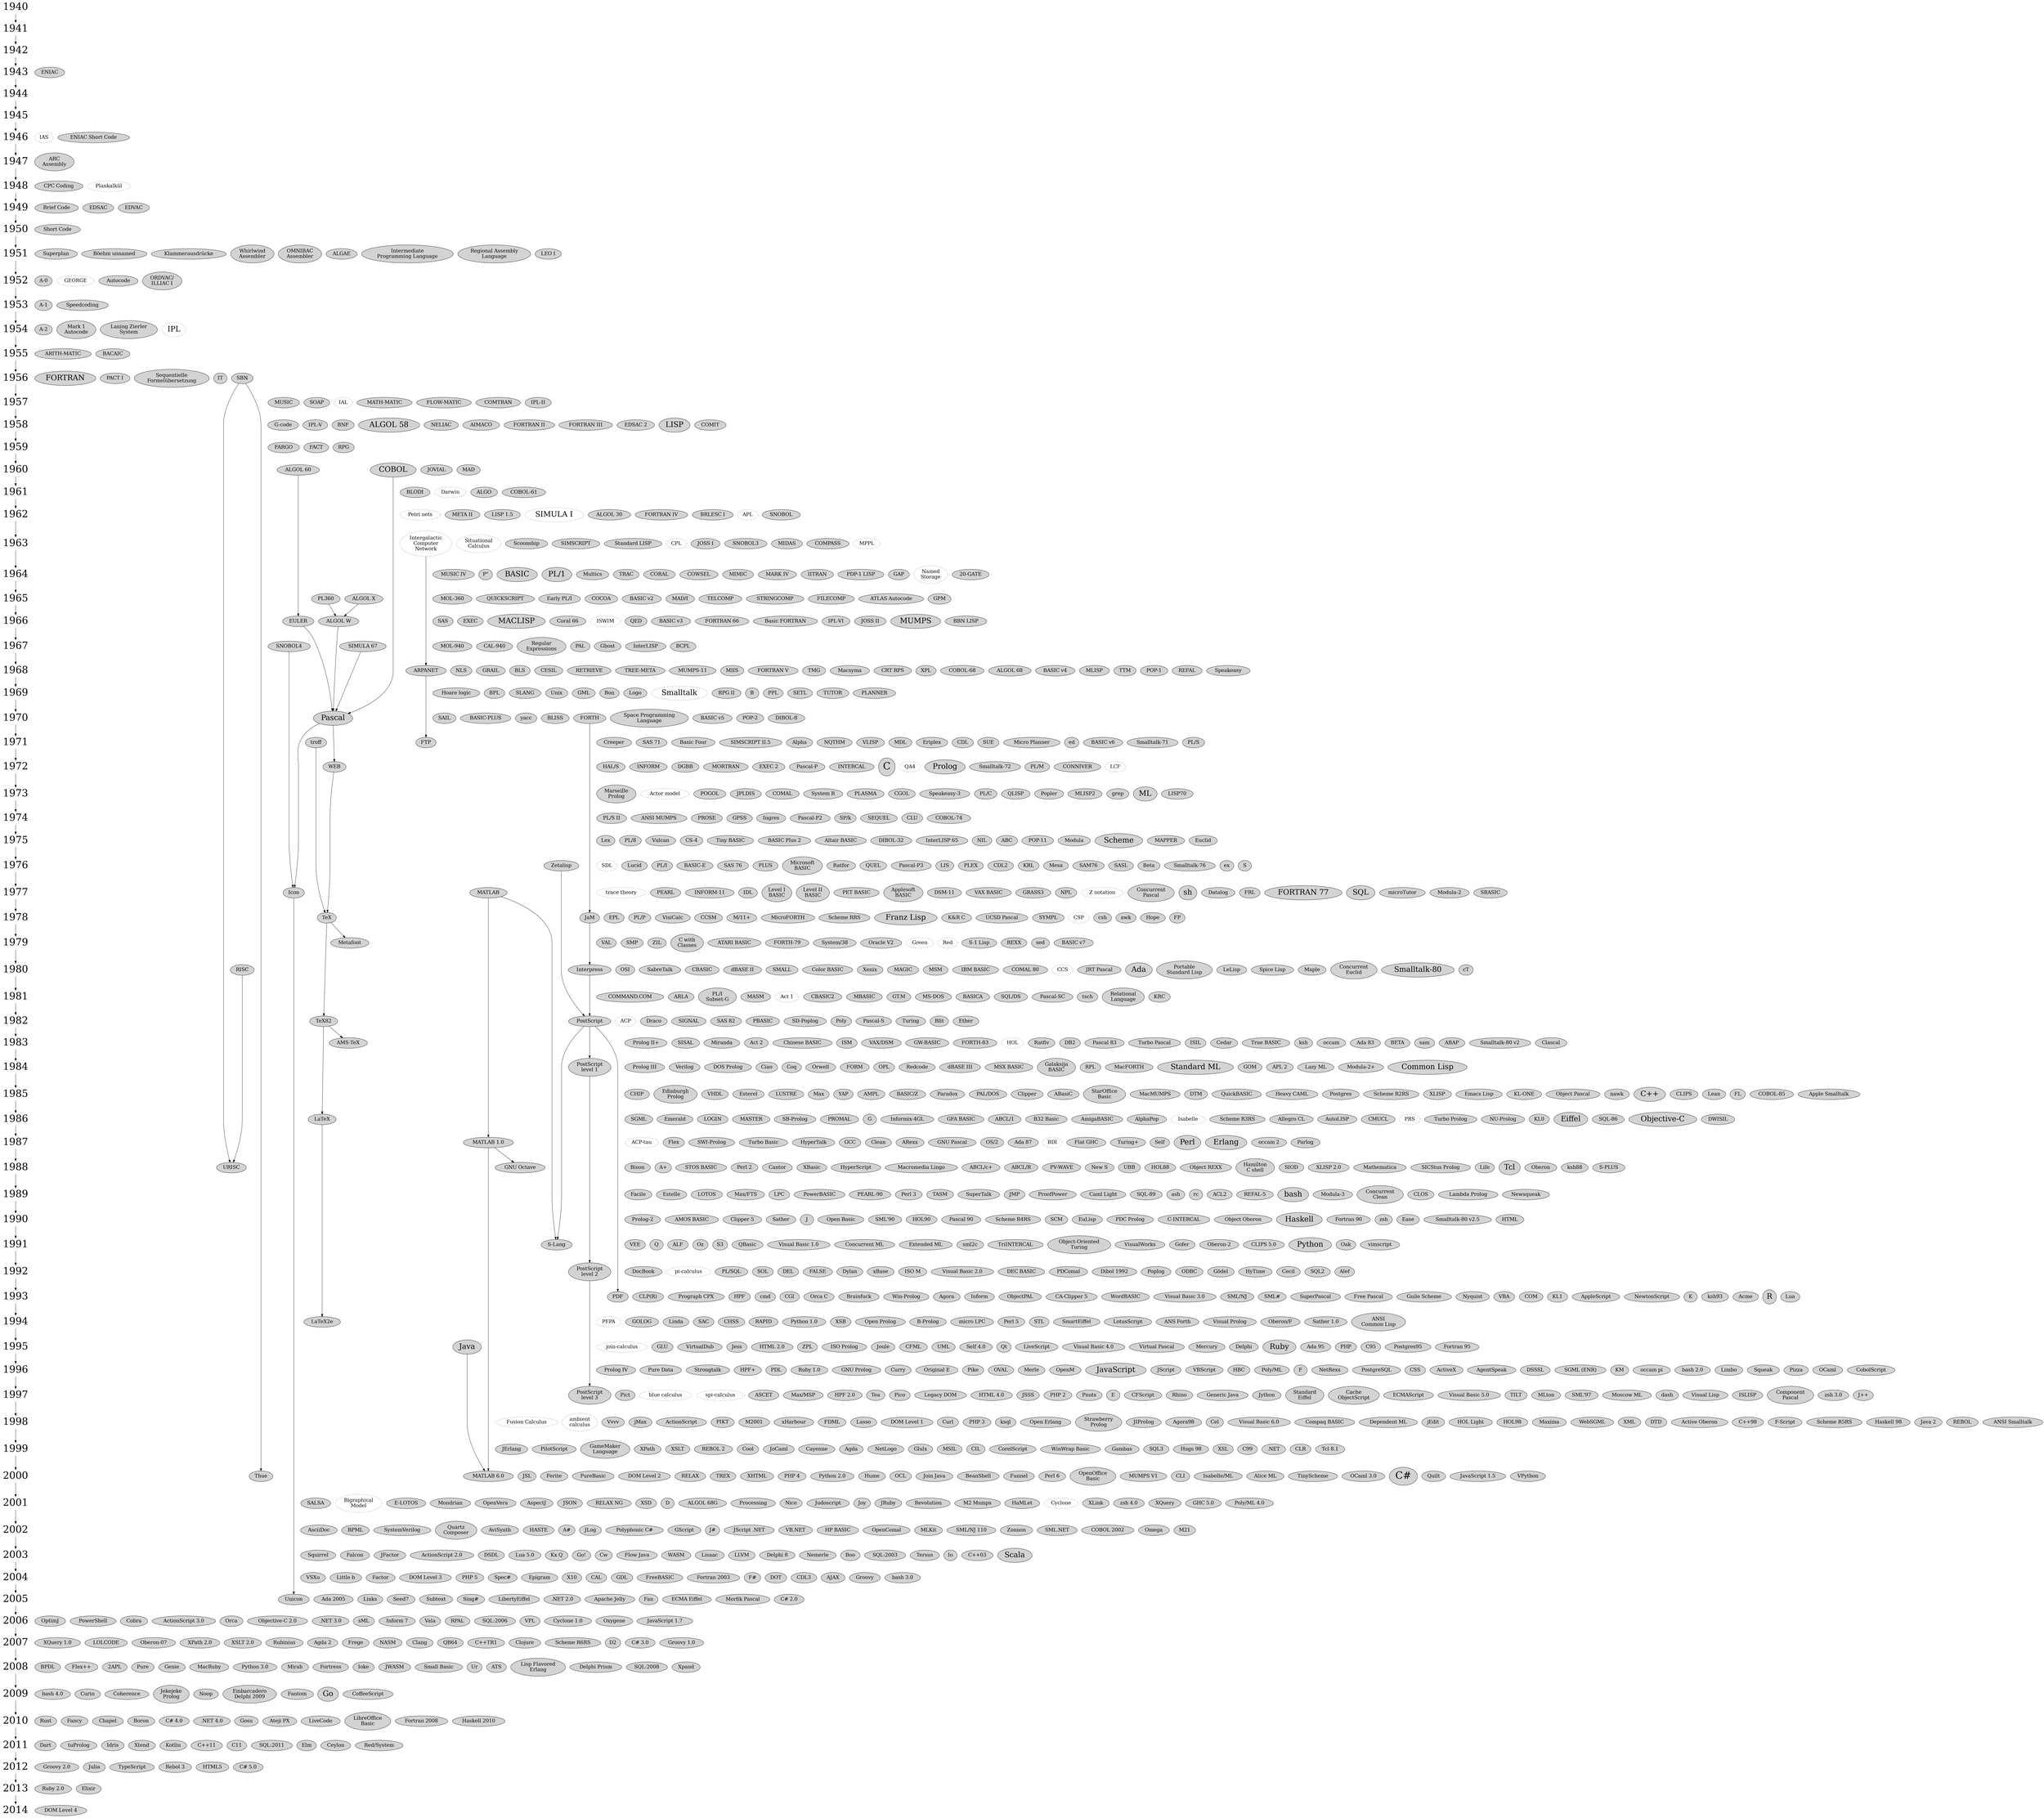 digraph dd {

  {
    node [ shape=plaintext,fontsize=40 ];

    1940 -> 1941 -> 1942 -> 1943 -> 1944 -> 1945 -> 1946 -> 1947 -> 1948 -> 1949 ->
    1950 -> 1951 -> 1952 -> 1953 -> 1954 -> 1955 -> 1956 -> 1957 -> 1958 -> 1959 ->
    1960 -> 1961 -> 1962 -> 1963 -> 1964 -> 1965 -> 1966 -> 1967 -> 1968 -> 1969 ->
    1970 -> 1971 -> 1972 -> 1973 -> 1974 -> 1975 -> 1976 -> 1977 -> 1978 -> 1979 ->
    1980 -> 1981 -> 1982 -> 1983 -> 1984 -> 1985 -> 1986 -> 1987 -> 1988 -> 1989 ->
    1990 -> 1991 -> 1992 -> 1993 -> 1994 -> 1995 -> 1996 -> 1997 -> 1998 -> 1999 ->
    2000 -> 2001 -> 2002 -> 2003 -> 2004 -> 2005 -> 2006 -> 2007 -> 2008 -> 2009 ->
    2010 -> 2011 -> 2012 -> 2013 -> 2014

  }

node [ fontsize=20, style=filled ];

{ rank = same ; 1943
    "ENIAC"
}

{ rank = same ; 1946
    "IAS" [style=dotted]
    "ENIAC Short Code"
}

{ rank = same ; 1947
    "ARC\nAssembly"
}

{ rank = same ; 1948
    "CPC Coding"
    "Plankalkül" [style=dotted]
}

{ rank = same ; 1949
    "Brief Code"
    "EDSAC"
    "EDVAC"
}

{ rank = same ; 1950
    "Short Code"
}

{ rank = same ; 1951
    "Superplan"
    "Böehm unnamed"
    "Klammerausdrücke"
    "Whirlwind\nAssembler"
    "OMNIBAC\nAssembler"
    "ALGAE"
    "Intermediate\nProgramming Language"
    "Regional Assembly\nLanguage"
    "LEO I"
}

{ rank = same ; 1952
    "A-0"
    "GEORGE" [style=dotted]
    "Autocode"
    "ORDVAC/\nILLIAC I"
}

{ rank = same ; 1953
    "A-1"
    "Speedcoding"
}

{ rank = same ; 1954
    "A-2"
    "Mark 1\nAutocode"
    "Laning Zierler\nSystem"
    "IPL" [style=dotted, fontsize=30]
}

{ rank = same ; 1955
    "ARITH-MATIC"
    "BACAIC"
}

{ rank = same ; 1956
    "FORTRAN" [fontsize=30]
    "PACT I"
    "Sequentielle\nFormelübersetzung"
    "IT"
    "SBN"
}

{ rank = same ; 1957
    "MUSIC"
    "SOAP"
    "IAL" [ style=dotted ]
    "MATH-MATIC"
    "FLOW-MATIC"
    "COMTRAN"
    "IPL-II"
}

{ rank = same ; 1958
    "G-code"    //CNC
    "IPL-V"
    "BNF"
    "ALGOL 58" [fontsize=30]
    "NELIAC"
    "AIMACO"
    "FORTRAN II"
    "FORTRAN III"
    "EDSAC 2"
    "LISP" [ fontsize=30]
    "COMIT"
}

{ rank = same ; 1959
    "FARGO"
    "FACT"
    "RPG"
}

{ rank = same ; 1960
    "COBOL" [fontsize=30]
    "ALGOL 60"
    "JOVIAL"
    "MAD"
}

{ rank = same ; 1961
    "BLODI"
    "Darwin" [style=dotted]
    "ALGO"
    "COBOL-61"
}

{ rank = same ; 1962
    "Petri nets" [style=dotted]
    "META II"
    "LISP 1.5"
    "SIMULA I" [style=dotted, fontsize=30]
    "ALGOL 30"
    "FORTRAN IV"
    "BRLESC I"
    "APL" [style=dotted]
    "SNOBOL"
}

{ rank = same ; 1963
    "Intergalactic\nComputer\nNetwork" [style=dotted]
    "Situational\nCalculus" [style=dotted]
    "Scoonship"
    "SIMSCRIPT"
    "Standard LISP"
    "CPL" [style=dotted]
    "JOSS I"
    "SNOBOL3"
    "MIDAS"
    "COMPASS"
    "MPPL" [style=dotted]
}

{ rank = same ; 1964
    "MUSIC IV"
    "P\""
    "BASIC" [ fontsize=30]
    "PL/1" [fontsize=30]
    "Multics"
    "TRAC"
    "CORAL"
    "COWSEL"
    "MIMIC"
    "MARK IV"
    "IITRAN"
    "PDP-1 LISP"
    "GAP"
    "Named\nStorage" [style=dotted]
    "20-GATE"
}

{ rank = same ; 1965
    "MOL-360"
    "QUICKSCRIPT"
    "Early PL/I"
    "COCOA"
    "BASIC v2"
    "ALGOL X"
    "PL360"
    "MAD/I"
    "TELCOMP"
    "STRINGCOMP"
    "FILECOMP"
    "ATLAS Autocode"
    "GPM"
}

{ rank = same ; 1966
    "SAS"
    "EXEC"
    "MACLISP" [fontsize=30]
    "EULER"
    "Coral 66"
    "ISWIM" [style=dotted]
    "ALGOL W"
    "QED"
    "BASIC v3"
    "FORTRAN 66"
    "Basic FORTRAN"
    "IPL-VI"
    "JOSS II"
    "MUMPS" [fontsize=30]
    "BBN LISP"
}

{ rank = same ; 1967
    "MOL-940"
    "CAL-940"
    "Regular\nExpressions"
    "PAL"
    "Ghost"
    "InterLISP"
    "SNOBOL4"
    "SIMULA 67"
    "BCPL"
}

{ rank = same ; 1968
    "ARPANET"
    "NLS"
    "GRAIL"
    "BLS"
    "CESIL"
    "RETRIEVE"
    "TREE-META"
    "MUMPS-11"
    "MIIS"
    "FORTRAN V"
    "TMG"
    "Macsyma"
    "CRT RPS"
    "XPL"
    "COBOL-68"
    "ALGOL 68" [fontsize=20]
    "BASIC v4"
    "MLISP"
    "TTM"
    "POP-1"
    "REFAL"
    "Speakeasy"
}

{ rank = same ; 1969
    "Hoare logic"
    "BPL"
    "SLANG"
    "Unix"
    "GML"
    "Bon"
    "Logo"
    "Smalltalk" [ style=dotted, fontsize=30 ]
    "RPG II"
    "B"
    "PPL"
    "SETL"
    "TUTOR"
    "PLANNER"
}

{ rank = same ; 1970
    "SAIL"
    "BASIC-PLUS"
    "yacc"
    "BLISS"
    "FORTH"
    "Space Programming\nLanguage"
    "BASIC v5"
    "POP-2"
    "DIBOL-8"
    "Pascal" [fontsize=30]
}

{ rank = same ; 1971
    "FTP"
    "troff"
    "Creeper"
    "SAS 71"
    "Basic Four"
    "SIMSCRIPT II.5"
    "Alpha"
    "NQTHM"
    "VLISP"
    "MDL"
    "Eriplex"
    "CDL"
    "SUE"
    "Micro Planner"
    "ed"
    "BASIC v6"
    "Smalltalk-71"
    "PL/S"
}

{ rank = same ; 1972
    "HAL/S"
    "INFORM"
    "DGBB"
    "MORTRAN"
    "EXEC 2"
    "Pascal-P"
    "INTERCAL"
    "C" [fontsize=40]
    "QA4" [ style=dotted ]
    "Prolog" [fontsize=30]
    "Smalltalk-72"
    "PL/M"
    "CONNIVER"
    "LCF" [style=dotted]
}

{ rank = same ; 1973
    "Marseille\nProlog"
    "Actor model" [style=dotted]
    "POGOL"
    "JPLDIS"
    "COMAL"
    "System R"
    "PLASMA"
    "CGOL"
    "Speakeasy-3"
    "PL/C"
    "QLISP"
    "Popler"
    "MLISP2"
    "grep"
    "ML" [fontsize=30]
    "LISP70"
}

{ rank = same ; 1974
    "PL/S II"
    "ANSI MUMPS"
    "PROSE"
    "GPSS"
    "Ingres"
    "Pascal-P2"
    "SP/k"
    "SEQUEL"
    "CLU"
    "COBOL-74"
}

{ rank = same ; 1975
    "Lex"
    "PL/8"
    "Vulcan"
    "CS-4"
    "Tiny BASIC"
    "BASIC Plus 2"
    "Altair BASIC"
    "DIBOL-32"
    "InterLISP 65" //no, this isn't an error; InterLISP 65 was published for the Atari 6502 computer line
    "NIL"
    "ABC"
    "POP-11"
    "Modula"
    "Scheme" [fontsize=30]
    "MAPPER"
    "Euclid"
}

{ rank = same ; 1976
    "SDL" [style=dotted] //ISO specification and description language
    "Lucid"
    "PL/I"
    "BASIC-E"
    "SAS 76"
    "PLUS"
    "Microsoft\nBASIC"
    "Ratfor"
    "QUEL"
    "Pascal-P3"
    "LIS"
    "Zetalisp"
    "PLEX"
    "CDL2"
    "KRL"
    "Mesa"
    "SAM76"
    "SASL"
    "Beta"
    "Smalltalk-76"
    "ex"
    "S"
}

{ rank = same ; 1977
    "trace theory" [style=dotted]
    "PEARL"
    "INFORM-11"
    "MATLAB"
    "IDL"
    "Level I\nBASIC"
    "Level II\nBASIC"
    "PET BASIC"
    "Applesoft\nBASIC"
    "DSM-11"
    "VAX BASIC"
    "GRASS3"
    "NPL"
    "Z notation" [style=dotted]
    "Concurrent\nPascal"
    "sh" [fontsize=30]
    "Datalog"
    "FRL"
    "Icon"
    "FORTRAN 77" [fontsize=30]
    "SQL" [fontsize=30]
    "microTutor"
    "Modula-2"
    "SBASIC"
}

{ rank = same 1978
    "JaM"
    "EPL"
    "PL/P"
    "VisiCalc"
    "CCSM"
    "M/11+"
    "MicroFORTH"
    "Scheme RRS"
    "Franz Lisp" [fontsize=30]
    "K&R C"
    "UCSD Pascal"
    "SYMPL"
    "CSP" [style=dotted] //comminicating sequential processes
    "csh"
    "awk"
    "Hope"
    "FP"
    "TeX"
}

{ rank = same ; 1979
    "Metafont"
    "VAL"
    "SMP"
    "ZIL"
    "C with\nClasses"
    "ATARI BASIC"
    "FORTH-79"
    "System/38"
    "Oracle V2"
    "Green" [style=dotted]
    "Red" [style=dotted]
    "S-1 Lisp"
    "REXX"
    "sed"
    "BASIC v7"
}

{ rank = same ; 1980
    "RISC"
    "Interpress"
    "OSI"
    "SabreTalk"
    "CBASIC"
    "dBASE II"
    "SMALL"
    "Color BASIC"
    "Xenix"
    "MAGIC"
    "MSM"
    "IBM BASIC"
    "COMAL 80"
    "CCS" [style=dotted]
    "JRT Pascal"
    "Ada" [fontsize=30]
    "Portable\nStandard Lisp"
    "LeLisp"
    "Spice Lisp"
    "Maple"
    "Concurrent\nEuclid"
    "Smalltalk-80" [fontsize=30]
    "cT"
}

{ rank = same ; 1981
    "COMMAND.COM"
    "ARLA"
    "PL/I\nSubset-G"
    "MASM"
    "Act 1" [style=dotted]
    "CBASIC2"
    "MBASIC"
    "GT.M"
    "MS-DOS"
    "BASICA"
    "SQL/DS"
    "Pascal-SC"
    "tsch"
    "Relational\nLanguage"
    "KRC"
}

{ rank = same ; 1982
    "TeX82"
    "ACP" [style=dotted]
    "Draco"
    "SIGNAL"
    "SAS 82"
    "PBASIC"
    "SD-Poplog"
    "Poly"
    "Pascal-S"
    "Turing"
    "PostScript"
    "Blit"
    "Ether"
}

{ rank = same ; 1983
    "Prolog II+"
    "AMS-TeX"
    "SISAL"
    "Miranda"
    "Act 2"
    "Chinese BASIC"
    "ISM"
    "VAX/DSM"
    "GW-BASIC"
    "FORTH-83"
    "HOL" [style=dotted]
    "Ratfiv"
    "DB2"
    "Pascal 83"
    "Turbo Pascal"
    "ISIL"
    "Cedar"
    "True BASIC"
    "ksh"
    "occam"
    "Ada 83"
    "BETA"
    "sam"
    "ABAP"
    "Smalltalk-80 v2"
    "Clascal"
}

{ rank = same ; 1984
    "Prolog III"
    "Verilog"
    "DOS Prolog"
    "Ciao"
    "Coq"
    "Orwell"
    "FORM"
    "OPL"
    "Redcode"
    "dBASE III"
    "MSX BASIC"
    "Galaksija\nBASIC"
    "RPL"
    "MacFORTH"
    "Standard ML" [fontsize=30]
    "GOM"
    "APL 2"
    "Lazy ML"
    "Modula-2+"
    "Common Lisp" [fontsize=30]
}

{ rank = same ; 1985
    "CHIP"
    "Edinburgh\nProlog"
    "VHDL"
    "Esterel"
    "LUSTRE"
    "Max"
    "YAP"
    "AMPL"
    "BASIC/Z"
    "Paradox"
    "PAL/DOS"
    "Clipper"
    "ABasiC"
    "StarOffice\nBasic"
    "MacMUMPS"
    "DTM"
    "QuickBASIC"
    "Heavy CAML"
    "Postgres"
    "Scheme R2RS"
    "XLISP"
    "Emacs Lisp"
    "KL-ONE"
    "Object Pascal"
    "nawk"
    "C++" [fontsize=30]
    "CLIPS"
    "Lean"
    "FL"
    "COBOL-85"
    "Apple Smalltalk"
}

{ rank = same ; 1986
    "SGML"
    "LaTeX"
    "Emerald"
    "LOGIN"
    "MASTER"
    "SB-Prolog"
    "PROMAL"
    "G"
    "Informix-4GL"
    "GFA BASIC"
    "ABCL/1"
    "B32 Basic"
    "AmigaBASIC"
    "AlphaPop"
    "Isabelle" [style=dotted]
    "Scheme R3RS"
    "Allegro CL"
    "AutoLISP"
    "CMUCL"
    "PRS" [style=dotted]
    "Turbo Prolog"
    "NU-Prolog"
    "KL0"
    "Eiffel" [fontsize=30]
    "Scheme R3RS"
    "SQL-86"
    "Objective-C" [fontsize=30]
    "DWISIL"
}

{ rank = same ; 1987
    "ACP-tau" [style=dotted]
    "Flex"
    "SWI-Prolog"
    "Turbo Basic"
    "HyperTalk"
    "GCC"
    "Clean"
    "ARexx"
    "GNU Pascal"
    "OS/2"
    "Ada 87"
    "BDI" [style=dotted]
    "Flat GHC"
    "Turing+"
    "Self"
    "Perl" [fontsize=30]
    "Erlang" [fontsize=30]
    "occam 2"
    "Parlog"
}

{ rank = same ; 1988
    "URISC"
    "Bison"
    "A+"
    "STOS BASIC"
    "Perl 2"
    "Cantor"
    "XBasic"
    "HyperScript"
    "Macromedia Lingo"
    "ABCL/c+"
    "ABCL/R"
    "GNU Octave"
    "PV-WAVE"
    "New S"
    "UBB"
    "HOL88"
    "Object REXX"
    "Hamilton\nC shell"
    "SIOD"
    "XLISP 2.0"
    "Mathematica"
    "SICStus Prolog"
    "Life"
    "A+"
    "Tcl" [fontsize=30]
    "Oberon"
    "ksh88"
    "S-PLUS"
}

{ rank = same ; 1989
    "Facile"
    "Estelle"
    "LOTOS"
    "Max/FTS"
    "LPC"
    "PowerBASIC"
    "PEARL-90"
    "Perl 3"
    "TASM"
    "SuperTalk"
    "JMP"
    "ProofPower"
    "Caml Light"
    "SQL-89"
    "ash"
    "rc"
    "ACL2"
    "REFAL-5"
    "bash"[fontsize=30]
    "Modula-3"
    "Concurrent\nClean"
    "CLOS"
    "Lambda Prolog"
    "Newsqueak"
}

{ rank = same ; 1990
    "Prolog-2"
    "AMOS BASIC"
    "Clipper 5"
    "Sather"
    "J"
    "Open Basic"
    "SML'90"
    "HOL90"
    "Pascal 90"
    "Scheme R4RS"
    "SCM"
    "EuLisp"
    "PDC Prolog"
    "C-INTERCAL"
    "Object Oberon"
    "Haskell" [fontsize=30]
    "Fortran 90"
    "zsh"
    "Ease"
    "Smalltalk-80 v2.5"
    "HTML"
}

{ rank = same ; 1991
    "VEE"
    "Q"
    "ALF"
    "Oz"
    "S-Lang"
    "S3"
    "QBasic"
    "Visual Basic 1.0"
    "Concurrent ML"
    "Extended ML"
    "sml2c"
    "TriINTERCAL"
    "Object-Oriented\nTuring"
    "VisualWorks"
    "Gofer"
    "Oberon-2"
    "CLIPS 5.0"
    "Python" [fontsize=30]
    "Oak"
    "vimscript"
}

{ rank = same ; 1992
    "DocBook"
    "pi-calculus" [style=dotted]
    "PL/SQL"
    "SOL"
    "DEL"
    "FALSE"
    "Dylan"
    "xBase"
    "PostScript\nlevel 2"
    "ISO M"
    "Visual Basic 2.0"
    "DEC BASIC"
    "PDComal"
    "Dibol 1992"
    "Poplog"
    "ODBC"
    "Gödel"
    "HyTime"
    "Cecil"
    "SQL2"
    "Alef"
}

{ rank = same ; 1993
    "CLP(R)"
    "PDF"
    "Prograph CPX"
    "HPF"
    "cmd"
    "CGI"
    "Orca C"
    "Brainfuck"
    "Win-Prolog"
    "Agora"
    "Inform"
    "ObjectPAL"
    "CA-Clipper 5"
    "WordBASIC"
    "Visual Basic 3.0"
    "SML/NJ"
    "SML#"
    "SuperPascal"
    "Free Pascal"
    "Guile Scheme"
    "Nyquist"
    "VBA"
    "COM"
    "KL1"
    "AppleScript"
    "NewtonScript"
    "K"
    "ksh93"
    "Acme"
    "R" [fontsize=30]
    "Lua"
}

{ rank = same ; 1994
    "LaTeX2e"
    "PEPA" [style=dotted]
    "GOLOG"
    "Linda"
    "SAC"
    "CHSS"
    "RAPID"
    "Python 1.0"
    "XSB"
    "Open Prolog"
    "B-Prolog"
    "micro LPC"
    "Perl 5"
    "STL"
    "SmartEiffel"
    "LotusScript"
    "ANS Forth"
    "Visual Prolog"
    "Oberon/F"
    "Sather 1.0"
    "ANSI\nCommon Lisp"
}

{ rank = same ; 1995
    "join-calculus" [style=dotted]
    "GLU"
    "VirtualDub"
    "Jess"
    "HTML 2.0"
    "ZPL"
    "ISO Prolog"
    "Joule"
    "CFML"
    "UML"
    "Self 4.0"
    "Qt"
    "LiveScript"
    "Visual Basic 4.0"
    "Virtual Pascal"
    "Mercury"
    "Delphi"
    "Java" [fontsize=30]
    "Ruby" [fontsize=30]
    "Ada 95"
    "PHP"
    "C95"
    "Postgres95"
    "Fortran 95"
}

{ rank = same ; 1996
    "Prolog IV"
    "Pure Data"
    "Strongtalk"
    "HPF+"
    "PDL"
    "Ruby 1.0"
    "GNU Prolog"
    "Curry"
    "Original E"
    "Pike"
    "OVAL"
    "Merle"
    "OpenM"
    "JavaScript" [fontsize=30]
    "JScript"
    "VBScript"
    "HBC"
    "Poly/ML"
    "F"
    "NetRexx"
    "PostgreSQL"
    "CSS"
    "ActiveX"
    "AgentSpeak"
    "DSSSL"
    "SGML (ENR)"
    "KM"
    "occam pi"
    "bash 2.0"
    "Limbo"
    "Squeak"
    "Pizza"
    "OCaml"
    "CobolScript"
}

{ rank = same ; 1997
    "Pict"
    "blue calculus" [style=dotted]
    "spi-calculus" [style=dotted]
    "ASCET"
    "Max/MSP"
    "HPF 2.0"
    "Tea"
    "Pico"
    "Legacy DOM"
    "HTML 4.0"
    "JSSS"
    "PHP 2"
    "Pnuts"
    "E"
    "CFScript"
    "Rhino"
    "Generic Java"
    "Jython"
    "PostScript\nlevel 3"
    "Standard\nEiffel"
    "Cache\nObjectScript"
    "ECMAScript"
    "Visual Basic 5.0"
    "TILT"
    "MLton"
    "SML'97"
    "Moscow ML"
    "dash"
    "Visual Lisp"
    "ISLISP"
    "Component\nPascal"
    "zsh 3.0"
    "J++"
}

{ rank = same ; 1998
    "Fusion Calculus" [style=dotted]
    "ambient\ncalculus" [style=dotted]
    "Vvvv"
    "jMax"
    "ActionScript"
    "PIKT"
    "M2001"
    "xHarbour"
    "FDML"
    "Lasso"
    "DOM Level 1"
    "Curl"
    "PHP 3"
    "ksql"
    "Open Erlang"
    "Strawberry\nProlog"
    "JIProlog"
    "Agora98"
    "Cel"
    "Visual Basic 6.0"
    "Compaq BASIC"
    "Dependent ML"
    "jEdit"
    "HOL Light"
    "HOL98"
    "Maxima"
    "WebSGML"
    "XML"
    "DTD"
    "Active Oberon"
    "C++98"
    "F-Script"
    "Scheme R5RS"
    "Haskell 98"
    "Java 2"
    "REBOL"
    "ANSI Smalltalk"
}

{ rank = same ; 1999
    "JErlang"
    "PilotScript"
    "GameMaker\nLanguage"
    "XPath"
    "XSLT"
    "REBOL 2"
    "Cool"
    "JoCaml"
    "Cayenne"
    "Agda"
    "NetLogo"
    "Glulx"
    "MSIL"
    "CIL"
    "CorelScript"
    "WinWrap Basic"
    "Gambas"
    "SQL3"
    "Hugs 98"
    "XSL"
    "C99"
    ".NET"
    "CLR"
    "Tcl 8.1"
}

{ rank = same ; 2000
    "Thue"
    "JSL"
    "Ferite"
    "PureBasic"
    "DOM Level 2"
    "RELAX"
    "TREX"
    "XHTML"
    "PHP 4"
    "Python 2.0"
    "Hume"
    "OCL"
    "Join Java"
    "BeanShell"
    "Funnel"
    "Perl 6"
    "MATLAB 6.0"
    "OpenOffice\nBasic"
    "MUMPS V1"
    "CLI"
    "Isabelle/ML"
    "Alice ML"
    "TinyScheme"
    "OCaml 3.0"
    "C#" [fontsize=40]
    "Quilt"
    "JavaScript 1.5"
    "VPython"
}

{ rank = same ; 2001
    "SALSA"
    "Bigraphical\nModel" [style=dotted]
    "E-LOTOS"
    "Mondrian"
    "OpenVera"
    "AspectJ"
    "JSON"
    "RELAX NG"
    "XSD"
    "D"
    "ALGOL 68G"
    "Processing"
    "Nice"
    "Judoscript"
    "Joy"
    "JRuby"
    "Revolution"
    "M2 Mumps"
    "HaMLet"
    "Cyclone" [style=dotted]
    "XLink"
    "zsh 4.0"
    "XQuery"
    "GHC 5.0"
    "Poly/ML 4.0"
}

{ rank = same ; 2002
    "AsciiDoc"
    "BPML"
    "SystemVerilog"
    "Quartz\nComposer"
    "AviSynth"
    "HASTE"
    "A#"
    "JLog"
    "Polyphonic C#"
    "GScript"
    "J#"
    "JScript .NET"
    "VB.NET"
    "HP BASIC"
    "OpenComal"
    "MLKit"
    "SML/NJ 110"
    "Zonnon"
    "SML.NET"
    "COBOL 2002"
    "Omega"
    "M21"
}

{ rank = same ; 2003
    "Squirrel"
    "Falcon"
    "JFactor"
    "ActionScript 2.0"
    "DSDL"
    "Lua 5.0"
    "Kx Q"
    "Go!"
    "Cw"
    "Flow Java"
    "WASM"
    "Lisaac"
    "LLVM"
    "Delphi 8"
    "Nemerle"
    "Boo"
    "SQL:2003"
    "Tersus"
    "Io"
    "C++03"
    "Scala" [fontsize=30]
}

{ rank = same ; 2004
    "VSXu"
    "Little b"
    "Factor"
    "DOM Level 3"
    "PHP 5"
    "Spec#"
    "Epigram"
    "X10"
    "CAL"
    "GDL"
    "FreeBASIC"
    "Fortran 2003"
    "F#"
    "DOT"
    "CDL3"
    "AJAX"
    "Groovy"
    "bash 3.0"
}

{ rank = same ; 2005
    "Ada 2005"
    "Links"
    "Seed7"
    "Subtext"
    "Sing#"
    "LibertyEiffel"
    ".NET 2.0"
    "Apache Jelly"
    "Fan"
    "ECMA Eiffel"
    "Morfik Pascal"
    "C# 2.0"
    "Unicon"
}

{ rank = same ; 2006
    "OptimJ"
    "PowerShell"
    "Cobra"
    "ActionScript 3.0"
    "Orca"
    "Objective-C 2.0"
    ".NET 3.0"
    "sML"
    "Inform 7"
    "Vala"
    "RPAL"
    "SQL:2006"
    "VPL"
    "Cyclone 1.0"
    "Oxygene"
    "JavaScript 1.7"
}

{ rank = same ; 2007
    "XQuery 1.0"
    "LOLCODE"
    "Oberon-07"
    "XPath 2.0"
    "XSLT 2.0"
    "Rubinius"
    "Agda 2"
    "Frege"
    "NASM"
    "Clang"
    "QB64"
    "C++TR1"
    "Clojure"
    "Scheme R6RS"
    "D2"
    "C# 3.0"
    "Groovy 1.0"
}

{ rank = same ; 2008
    "BPDL"
    "Flex++"
    "2APL"
    "Pure"
    "Genie"
    "MacRuby"
    "Python 3.0"
    "Mirah"
    "Fortress"
    "Ioke"
    "JWASM"
    "Small Basic"
    "Ur"
    "ATS"
    "Lisp Flavored\nErlang"
    "Delphi Prism"
    "SQL:2008"
    "Xpand"
}

{ rank = same ; 2009
    "bash 4.0"
    "Curin"
    "Coherence"
    "Jekejeke\nProlog"
    "Noop"
    "Embarcadero\nDelphi 2009"
    "Fantom"
    "Go" [fontsize=30]
    "CoffeeScript"
}

{ rank = same ; 2010
    "Rust"
    "Fancy"
    "Chapel"
    "Boron"
    "C# 4.0"
    ".NET 4.0"
    "Gosu"
    "Ateji PX"
    "LiveCode"
    "LibreOffice\nBasic"
    "Fortran 2008"
    "Haskell 2010"
}

{ rank = same ; 2011
    "Dart"
    "tuProlog"
    "Idris"
    "Xtend"
    "Kotlin"
    "C++11"
    "C11"
    "SQL:2011"
    "Elm"
    "Ceylon"
    "Red/System"
}

{ rank = same ; 2012
    "Groovy 2.0"
    "Julia"
    "TypeScript"
    "Rebol 3"
    "HTML5"
    "C# 5.0"
}

{ rank = same ; 2013
    "Ruby 2.0"
    "Elixir"
}

{ rank = same ; 2014
    "DOM Level 4"
}


edge [ arrowsize=1.0, penwidth=1.0 ];

/*
"Plankalkül" -> "Klammerausdrücke"

"ENIAC" -> "ENIAC Short Code" [weight=4]
"ENIAC Short Code" -> "Brief Code" [weight=4]
"Brief Code" -> "Short Code" [weight=4]
"Short Code" -> "OMNIBAC\nAssembler"
"Short Code" -> "Intermediate\nProgramming Language"
"Plankalkül" -> "Intermediate\nProgramming Language"
"ENIAC" -> "ARC\nAssembly"
"ARC\nAssembly" -> "Birkbeck\nAssembler"
"ENIAC" -> "ORDVAC/\nILLIAC I"

"IAS" -> "EDVAC"
"IAS" -> "ORDVAC/\nILLIAC I"
"ENIAC" -> "EDSAC" [weight=6]
"ENIAC" -> "EDVAC" [weight=4]
"EDVAC" -> "EDSAC"
"EDSAC" -> "EDSAC 2" [weight=9]
"EDSAC" -> "Regional Assembly\nLanguage"
"EDSAC" -> "LEO I"
"EDSAC" -> "Rochester\nAssembler"
"EDSAC" -> "Whirlwind\nAssembler"
"ORDVAC/\nILLIAC I" -> "BRLESC I"
"EDVAC" -> "BRLESC I"

"CPC Coding" -> "Böehm unnamed"
"Böehm unnamed" -> "Sequentielle\nFormelübersetzung"
"CPC Coding" -> "Autocode"
"Autocode" -> "Mark 1\nAutocode"

"Short Code" -> "A-0" [weight=9]
"A-0" -> "A-1" [weight=4]
"A-1" -> "A-2" [weight=4]
"A-2" -> "MATH-MATIC" [weight=6]
"A-2" -> "ARITH-MATIC"
"A-2" -> "FLOW-MATIC" [weight=4]
"FLOW-MATIC" -> "AIMACO" [weight=4]
"A-2" -> "PACT I"

"Speedcoding" -> "FORTRAN" [weight=2]
"GEORGE" -> "FORTRAN" [weight=3]
"BACAIC" -> "FORTRAN"
"FORTRAN" -> "MATH-MATIC"
"FORTRAN" -> "ALGOL 58"
"FORTRAN" -> "FORTRAN II" [weight=1000]
"FORTRAN II" -> "FORTRAN III" [weight=1000]
"FORTRAN II" -> "FORTRAN IV" [weight=1000]
"FORTRAN II" -> "BASIC"
"FORTRAN IV" -> "FORTRAN 66" [weight=1000]
"FORTRAN IV" -> "FORTRAN V"
"FORTRAN II" -> "Basic FORTRAN"
"FORTRAN 66" -> "FORTRAN 77" [weight=1000]
"FORTRAN 77" -> "Fortran 90" [weight=1000]
"Fortran 90" -> "Fortran 95" [weight=1000]
"Fortran 90" -> "HPF"
"HPF" -> "Fortran 95"
"HPF" -> "HPF+"
"HPF" -> "HPF 2.0" [weight=500]
"Fortran 95" -> "HPF 2.0"
"HPF 2.0" -> "Chapel"
"ZPL" -> "Chapel"
"Fortran 95" -> "Fortran 2003" [weight=1000]
"Fortran 2003" -> "Fortran 2008" [weight=1000]
"C89" -> "Fortran 2003"
"Modula-2" -> "Fortran 2003"
"Ada 95" -> "Fortran 2003"
"FORTRAN" -> "COMTRAN"
"FORTRAN" -> "PACT I"
"FORTRAN 66" -> "MORTRAN" [weight=4]
"C" -> "Ratfor"
"Ratfor" -> "Flex"
"FORTRAN 66" -> "Ratfor"
"Ratfor" -> "Ratfiv" [weight=4]
"FORTRAN 77" -> "Ratfiv"
"Fortran 95" -> "F"
"FORTRAN IV" -> "SIMSCRIPT"
"SIMSCRIPT" -> "SIMSCRIPT II.5"
"SIMSCRIPT" -> "SIMULA 67"
"SIMSCRIPT" -> "QUICKSCRIPT"
"20-GATE" -> "QUICKSCRIPT"
"SIMSCRIPT" -> "GPSS"

"FORTRAN 66" -> "SLANG"
"SLANG" -> "PROSE" [weight=3]
"FORTRAN 66" -> "IDL"
"IDL" -> "PV-WAVE"
"IDL" -> "GDL"


"APL" -> "FORTH"
"FORTH" -> "MicroFORTH" [weight=1000]
"FORTRAN 66" -> "MicroFORTH"
"MicroFORTH" -> "FORTH-79" [weight=1000]
"FORTRAN 66" -> "FORTH-79"
"FORTH-79" -> "FORTH-83" [weight=1000]
"FORTH-83" -> "ANS Forth" [weight=1000]
"FORTH-79" -> "MacFORTH"
"FORTH-83" -> "FALSE"
"FALSE" -> "Brainfuck"
"P\"" -> "Brainfuck"


"FARGO" -> "RPG"
"RPG" -> "RPG II"

"MIDAS" -> "MIMIC"
"COMPASS" -> "MIMIC"
"FORTRAN" -> "MIMIC"

"COMTRAN" -> "COBOL" [weight=7]
"AIMACO" -> "COBOL" [weight=4]
"FACT" -> "COBOL" [weight=3]
"COBOL" -> "ABAP"
"COBOL" -> "COBOL-61" [weight=1000]
"COBOL-61" -> "COBOL-68" [weight=1000]
"COBOL-68" -> "COBOL-74" [weight=1000]
"COBOL-74" -> "COBOL-85" [weight=1000]
"COBOL-85" -> "COBOL 2002" [weight=1000]
"COBOL-85" -> "CobolScript" [weight=3]

"GEORGE" -> "Laning Zierler\nSystem" [weight=4]
"Whirlwind\nAssembler" -> "Laning Zierler\nSystem" [weight=9]
"Laning Zierler\nSystem" -> "IT" [weight=4]

"BNF" -> "META II" [weight=500]
"META II" -> "TREE-META"
"TREE-META" -> "NLS"
"BNF" -> "CDL"
"CDL" -> "CDL2"
"CDL2" -> "CDL3"

"Plankalkül" -> "Superplan"
"Plankalkül" -> "ALGOL 58"
"Superplan" -> "ALGOL 60"
"Sequentielle\nFormelübersetzung" -> "ALGOL 58"
"IAL" -> "MAD"
"MAD" -> "MAD/I"
"PL/1" -> "MAD/I"
"MAD" -> "GOM"
"IT" -> "ALGOL 58"
"BNF" -> "ALGOL 58"
"IAL" -> "ALGOL 58" [weight=15]
"LISP" -> "ALGOL 60"    //ALGOL inherited the IF-THEN-ELSE structure from LISP
"ALGOL 58" -> "ALGOL 60" [weight=1000]
"ALGOL 58" -> "NELIAC"
"ALGOL 60" -> "ALGOL X" [weight=1000]
"ALGOL 60" -> "PL360"
"ALGOL 60" -> "BASIC"
"ALGOL X" -> "ALGOL 68" [weight=1000]
"ALGOL 68" -> "ALGOL 68G" [weight=1000]
"ALGOL 58" -> "JOVIAL"
"ALGOL 60" -> "SAIL"
"JOVIAL" -> "CORAL"
"JOVIAL" -> "SYMPL"
"JOVIAL" -> "Space Programming\nLanguage"
"CORAL" -> "Coral 66"
"FORTRAN" -> "Coral 66"
"ALGOL 60" -> "Coral 66"
"ALGOL 58" -> "ALGO"
"ALGOL 58" -> "ALGOL 30"
"ALGOL 60" -> "ALGOL 30"
"ALGOL 60" -> "Scheme"
"Autocode" -> "ATLAS Autocode"
"ALGOL 60" -> "ATLAS Autocode"
"ATLAS Autocode" -> "Edinburgh IMP"
"ALGOL 60" -> "IMP65"
"IMP65" -> "IMP70"
"BNF" -> "IMP72"
"IMP70" -> "IMP72"

"ALGOL 60" -> "MOL-360"
"MOL-360" -> "MOL-940" [weight=500]
"MOL-940" -> "NLS"

"ALGOL 60" -> "MPPL" [weight=3]
"MPPL" -> "PL/1" [weight=1000]
"PL/1" -> "Early PL/I" [weight=1000]
"Early PL/I" -> "PL/I" [weight=1000]
"PL/I" -> "PL/I\nSubset-G" [weight=1000]
"PL/1" -> "BLS"
"BLS" -> "PL/S" [weight=500]
"PL/S" -> "PL/S II" [weight=500]
"PL/1" -> "IITRAN"
"PL/1" -> "XPL"
"XPL" -> "SUE"
"XPL" -> "HAL/S"
"XPL" -> "PL/M"
"Pascal" -> "SUE"
"SUE" -> "PLUS"
"C" -> "PLUS"
"PL/1" -> "PL/C"
"PL/1" -> "SP/k"
"SP/k" -> "Turing"
"PL/I" -> "PL/P"
"PL/I" -> "SabreTalk"
"PL/1" -> "PL/8"

*/

"ALGOL 60" -> "EULER"
"EULER" -> "Pascal"
"PL360" -> "ALGOL W"
"ALGOL X" -> "ALGOL W"
"ALGOL W" -> "Pascal"
"COBOL" -> "Pascal"
"SIMULA 67" -> "Pascal"
"Pascal" -> "Icon"
"SNOBOL4" -> "Icon"
"Icon" -> "Unicon" [weight=3]
"Pascal" -> "WEB"
"troff" -> "TeX"
"WEB" -> "TeX"
"TeX" -> "TeX82"
"TeX" -> "Metafont"
"TeX82" -> "AMS-TeX"
"TeX82" -> "LaTeX"
"LaTeX" -> "LaTeX2e"


/*

"Pascal" -> "Pascal-P" [weight=1000]
"Pascal-P" -> "Pascal-P2" [weight=1000]
"Pascal-P2" -> "UCSD Pascal" [weight=3]
"Pascal-P2" -> "Pascal-P3" [weight=1000]
"Pascal-P3" -> "Pascal 83" [weight=1000]
"Pascal 83" -> "Pascal 90" [weight=1000]

"Pascal-P3" -> "Concurrent\nPascal"
"Concurrent\nPascal" -> "SuperPascal"
"Pascal-P3" -> "Pascal-S"

"Pascal" -> "Pascal-SC"
"Pascal-SC" -> "GNU Pascal"
"Pascal 83" -> "GNU Pascal"

"Smalltalk" -> "UCSD Pascal"
"BASIC" -> "UCSD Pascal"
"UCSD Pascal" -> "JRT Pascal"
"Modula-2" -> "Turbo Pascal"
"Pascal" -> "Turbo Pascal"
"UCSD Pascal" -> "Turbo Pascal" [weight=3]
"Turbo Pascal" -> "Object Pascal" [weight=3]
"Free Pascal" -> "Virtual Pascal" [weight=3]
"Turbo Pascal" -> "Delphi" [weight=3]
"Object Pascal" -> "Delphi" [weight=3]
"COM" -> "Delphi"
"Delphi" -> "Delphi 8"
".NET" -> "Delphi 8"
"Delphi 8" -> "Delphi Prism"
"Delphi 8" -> "Embarcadero\nDelphi 2009"
"Object Pascal" -> "Free Pascal"
"Free Pascal" -> "Morfik Pascal"
"AJAX" -> "Morfik Pascal"
".NET" -> "Oxygene"
"Object Pascal" -> "Oxygene"
"Pascal 83" -> "MASTER"
"MASTER" -> "Seed7" [weight=500]

"Pascal" -> "Modula" [weight=3]
"Smalltalk-80" -> "Clascal"
"Modula" -> "Clascal"
"Modula" -> "Modula-2" [weight=3]
"Pascal" -> "Euclid"
"Euclid" -> "Mesa"
"Euclid" -> "Concurrent\nEuclid" [weight=3]
"Concurrent\nEuclid" -> "Turing" [weight=3]
"Turing" -> "Turing+" [weight=3]
"Turing+" -> "Object-Oriented\nTuring" [weight=3]
"Mesa" -> "Modula-2"
"Mesa" -> "Cedar"
"Pascal" -> "Clascal" [weight=5]
"Clascal" -> "Object Pascal" [weight=5]

"Modula-2" -> "Modula-2+" [weight=3]
"Modula-2+" -> "Modula-3" [weight=3]
"Modula-2" -> "Oberon"
"Modula-2" -> "M2001"
"Oberon" -> "Modula-3"
"Modula-3" -> "Obliq"
"Oberon-2" -> "Active Oberon"
"Active Oberon" -> "Zonnon"
"Oberon" -> "Object Oberon" [weight=3]
"Object Oberon" -> "Oberon-2" [weight=3]
"Oberon-2" -> "Oberon/F" [weight=3]
"Oberon/F" -> "Component\nPascal" [weight=3]
"Oberon" -> "Oberon-07"
"Modula-2" -> "Alma-0"

"Pascal" -> "Draco"
"C" -> "Draco"
"ALGOL 68" -> "Draco"

"Pascal" -> "LIS" [weight=2]
"SIMULA 67" -> "LIS" [weight=2]
"LIS" -> "Green" [weight=3]
"Green" -> "Ada" [weight=3]
"CS-4" -> "Red"
"Red" -> "Ada"
"ALGOL 68" -> "Ada"
"Ada" -> "Ada 83" [weight=1000]
"SETL" -> "Ada 83"
"Ada 83" -> "Ada 87" [weight=1000]
"Ada 87" -> "Ada 95" [weight=1000]
"C++" -> "Ada 95"
"Java" -> "Ada 2005"
"Ada 95" -> "Ada 2005" [weight=1000]


"ALGOL 58" -> "JOSS I"
"JOSS I" -> "TELCOMP"
"JOSS I" -> "FILECOMP"
"JOSS I" -> "STRINGCOMP"
"JOSS I" -> "JOSS II" [weight=500]
"JOSS II" -> "CAL-940"
"FILECOMP" -> "MUMPS"
"STRINGCOMP" -> "MUMPS"
"TELCOMP" -> "MUMPS"
"MUMPS" -> "MIIS" [weight=2]
"MIIS" -> "MAGIC" [weight=3]
"MUMPS" -> "MUMPS-11" [weight=1000]
"MUMPS-11" -> "ANSI MUMPS" [weight=1000]
"ANSI MUMPS" -> "DSM-11"
"ANSI MUMPS" -> "M/11+"
"ANSI MUMPS" -> "DTM"
"ANSI MUMPS" -> "GT.M"
"ANSI MUMPS" -> "CCSM"
"ANSI MUMPS" -> "ISO M" [weight=1000]
"ANSI MUMPS" -> "MSM"
"ANSI MUMPS" -> "Merle"
"Perl" -> "Merle"
"REXX" -> "Merle"
"REXX" -> "Object REXX"
"Merle" -> "M2 Mumps" [weight=3]
"DSM-11" -> "MUMPS V1"
"MSM" -> "M21" [weight=3]
"DSM-11" -> "VAX/DSM" [weight=3]
"CCSM" -> "MacMUMPS" [weight=3]
"M/11+" -> "ISM" [weight=3]
"ISM" -> "OpenM" [weight=3]
"VAX/DSM" -> "OpenM"
"DTM" -> "OpenM"
"OpenM" -> "Cache\nObjectScript" [weight=3]
"Cache\nObjectScript" -> "Cache BASIC" [weight=3]
"SQL2" -> "Cache\nObjectScript"


"ALGOL 60" -> "SIMULA I" [weight=3]
"SIMULA I" -> "SIMULA 67" [weight=1000]
"SIMULA 67" -> "Smalltalk"
"SIMULA 67" -> "BETA" [weight=1000]
"LISP" -> "Smalltalk"
"PLANNER" -> "Smalltalk-71"
"Smalltalk" -> "Smalltalk-71" [weight=1000]
"Smalltalk-71" -> "Smalltalk-72" [weight=1000]
"Smalltalk-72" -> "Smalltalk-76" [weight=1000]
"Smalltalk-76" -> "Smalltalk-80" [weight=1000]
"Smalltalk-80" -> "Smalltalk-80 v2" [weight=1000]
"Smalltalk-80 v2" -> "Smalltalk-80 v2.5"
"Smalltalk-80 v2.5" -> "VisualWorks"
"Smalltalk-80" -> "sam"
"Smalltalk-80" -> "Apple Smalltalk"
"Apple Smalltalk" -> "Squeak"
"Smalltalk-80 v2" -> "ANSI Smalltalk" [weight=1000]
"APL 2" -> "F-Script"
"Smalltalk-80 v2" -> "F-Script"

"Smalltalk-80" -> "Cantor"
"Smalltalk-80" -> "Self"
"Self" -> "Self 4.0" [weight=3]
"Dylan" -> "NewtonScript"
"Self" -> "NewtonScript" [weight=2]
"Smalltalk-80" -> "Cel"
"Self" -> "Cel" [weight=2]
"Cel" -> "Io" [weight=3]
"NewtonScript" -> "Io"
"NewtonScript" -> "LiveScript"
"LISP I" -> "Io"
"Lua" -> "Io"
"Eiffel" -> "Lisaac"
"Self" -> "Lisaac"
"Self" -> "Agora"
"Java" -> "Agora98"
"Agora" -> "Agora98" [weight=3]
"Objective-C" -> "Cecil"
"Modula-3" -> "Cecil"
"Self" -> "Cecil"
"Self" -> "Strongtalk"



"PLANNER" -> "Micro Planner"
"POP-2" -> "Popler"
"PLANNER" -> "Popler"
"PLANNER" -> "QA4"
"QA4" -> "QLISP"
"InterLISP" -> "QLISP"
"PLANNER" -> "Prolog" [weight=3]
"PLANNER" -> "CONNIVER"
"PLANNER" -> "Ether"
"PLANNER" -> "PLASMA"
"Prolog" -> "Datalog"
"Marseille\nProlog" -> "Edinburgh\nProlog" [weight=1000]
"Marseille\nProlog" -> "Edinburgh\nProlog" [weight=1000]
"Prolog" -> "Prolog II+"
"Prolog II+" -> "Prolog III" [weight=500]
"Prolog III" -> "Prolog IV" [weight=500]
"Prolog III" -> "CHIP"
"CHIP" -> "CHIP V5" [weight=500]
"Prolog III" -> "CLP(R)"
"Prolog" -> "Relational\nLanguage"
"Edinburgh\nProlog" -> "Turbo Prolog"
"Edinburgh\nProlog" -> "B-Prolog"
"Edinburgh\nProlog" -> "Ciao"
"Edinburgh\nProlog" -> "Prolog-2" [weight=1000]
"Prolog-2" -> "ISO Prolog" [weight=1000]
"Edinburgh\nProlog" -> "DOS Prolog"
"DOS Prolog" -> "Win-Prolog" [weight=500]
"Edinburgh\nProlog" -> "SWI-Prolog"
"Edinburgh\nProlog" -> "Open Prolog"
"Edinburgh\nProlog" -> "SB-Prolog"
"Edinburgh\nProlog" -> "YAP"
"Edinburgh\nProlog" -> "LOGIN"
"Edinburgh\nProlog" -> "Lambda Prolog"
"LOGIN" -> "LIFE" [weight=500]
"SB-Prolog" -> "XSB"
"ISO Prolog" -> "JIProlog"
"Java" -> "JIProlog"
"ISO Prolog" -> "GNU Prolog"
"ISO Prolog" -> "Jekejeke\nProlog"
"Java" -> "Jekejeke\nProlog"
"ISO Prolog" -> "JLog"
"Java" -> "JLog"
"ISO Prolog" -> "Strawberry\nProlog"
"ISO Prolog" -> "tuProlog"
"Java" -> "tuProlog"
"Turbo Prolog" -> "PDC Prolog" [weight=500]
"COM" -> "Visual Prolog"
"ODBC" -> "Visual Prolog"
"PDC Prolog" -> "Visual Prolog" [weight=500]
"ISO Prolog" -> "Go!"
"Prolog" -> "CLIPS"
"C++" -> "CLIPS"
"CLIPS" -> "CLIPS 5.0" [weight=500]
"CLIPS" -> "Jess"
"Java" -> "Jess"



"MARK IV" -> "Space Programming\nLanguage"

"COMIT" -> "SNOBOL"
"FORTRAN II" -> "SNOBOL"
"SNOBOL" -> "SNOBOL3"
"SNOBOL3" -> "SNOBOL4"
"SNOBOL4" -> "Lua"
"SNOBOL" -> "Regular\nExpressions"

"FORTRAN 66" -> "Speakeasy"
"Named\nStorage" -> "Speakeasy"
"Speakeasy" -> "Speakeasy-3"
"MORTRAN" -> "Speakeasy-3"

"REFAL" -> "REFAL-5"

"INTERCAL" -> "C-INTERCAL"
"C-INTERCAL" -> "TriINTERCAL"



"Eriplex" -> "PLEX" [weight=1000]
"PLEX" -> "Erlang" [weight=1000]
"Actor model" -> "Erlang"
"Erlang" -> "Open Erlang" [weight=1000]
"Open Erlang" -> "JErlang"
"join-calculus" -> "JErlang"
"Edinburgh\nProlog" -> "Erlang"
"Clojure" -> "Elixir"
"Erlang" -> "Elixir"
"Common Lisp" -> "Lisp Flavored\nErlang"
"Erlang" -> "Lisp Flavored\nErlang"




"Edinburgh\nProlog" -> "SICStus Prolog"
"SICStus Prolog" -> "Gödel"
"Edinburgh\nProlog" -> "NU-Prolog"
"NU-Prolog" -> "Gödel"
"Relational\nLanguage" -> "Gödel"
"Relational\nLanguage" -> "Parlog"
"ML" -> "Gödel"
"Modula-2" -> "Gödel"

"Edinburgh\nProlog" -> "KL0"
"Flat GHC" -> "KL1"
"KL0" -> "KL1"

"Edinburgh\nProlog" -> "AgentSpeak"
"PRS" -> "BDI"
"BDI" -> "AgentSpeak"

"Edinburgh\nProlog" -> "Mercury"
"Haskell" -> "Mercury"

"ALGOL 60" -> "ISWIM"
"LISP" -> "ISWIM" [weight=6]
"ISWIM" -> "ML" [weight=9]
"ISWIM" -> "PAL"
"ISWIM" -> "SASL" [weight=3]
"Lazy ML" -> "Miranda"
"SASL" -> "KRC" [weight=1000]
"KRC" -> "Miranda" [weight=1000]
"Hope" -> "Miranda"
"PAL" -> "RPAL"
"LISP" -> "PDP-1 LISP" [weight=2]
"PDP-1 LISP" -> "BBN LISP"
"BBN LISP" -> "InterLISP"
"InterLISP" -> "InterLISP 65"
"LISP" -> "Ghost"
"Ghost" -> "Logo"
"Logo" -> "Smalltalk-72"

"Miranda" -> "Orwell"
"Orwell" -> "Haskell" [weight=1000]
"Haskell" -> "Haskell 98" [weight=1000]
"Haskell 98" -> "Haskell 2010" [weight=1000]
"Haskell 98" -> "Mondrian"
"Haskell 98" -> "GHC 5.0"
"Miranda" -> "Lean"
"Lean" -> "Clean" [weight=500]
"Clean" -> "Concurrent\nClean" [weight=500]

"ML" -> "Coq"
"Coq" -> "ALF"
"ALF" -> "Epigram"
"Haskell" -> "Agda"
"Haskell" -> "Cayenne"
"Java" -> "Cayenne"
"Cayenne" -> "Omega"
"Coq" -> "Agda" [weight=3]
"Agda" -> "Agda 2" [weight=3]
"Agda" -> "Idris"
"Haskell" -> "Curry"
"Haskell" -> "Hume"
"Haskell" -> "Gofer"
"Gofer" -> "Hugs 98" [weight=500]


"POP-2" -> "NPL"
"NPL" -> "Hope" [weight=3]
"Pascal-P3" -> "Hope"

"ML" -> "Standard ML" [weight=1000]
"ML" -> "Lazy ML" [weight=3]
"Lazy ML" -> "HBC"
"Haskell" -> "HBC"
"Standard ML" -> "SML'90" [weight=1000]
"SML'90" -> "SML'97" [weight=1000]
"SML'97" -> "sML" [weight=1000]
"HaMLet" -> "sML"
"SML'90" -> "SML/NJ"
"SML'90" -> "Poly/ML"
"SML'90" -> "Extended ML"
"SML'90" -> "Concurrent ML"
"Poly" -> "Poly/ML" [weight=3]
"SML'97" -> "Poly/ML 4.0"
"Poly/ML" -> "Poly/ML 4.0"
"SML'97" -> "HaMLet"
"SML'90" -> "MLton"
"SML'97" -> "ML Kit"
"SML'90" -> "sml2c"
"SML/NJ" -> "SML/NJ 110" [weight=3]
"SML/NJ 110" -> "Mythryl"
"Perl" -> "Mythryl"
"C89" -> "Mythryl"
"C89" -> "SML#"
"SML'90" -> "SML#"
"SML'97" -> "SML/NJ 110"
"SML'97" -> "MLKit"
"SML'90" -> "TILT"
"KML" -> "TILT"
"Caml Light" -> "TILT"
".NET" -> "SML.NET"
"SML'97" -> "SML.NET"

"C++98" -> "Rust"
"Open Erlang" -> "Rust"
"OCaml" -> "Rust"
"LLVM" -> "Rust"
"OCaml" -> "JoCaml"
"Ocaml" -> "Ocaml 3.0" [weight=500]

"SML/NJ" -> "Dependent ML"
"Dependent ML" -> "ATS" [weight=3]
"OCaml" -> "ATS"

"Smalltalk-72" -> "Actor model"
"PLANNER" -> "Actor model"
"Actor model" -> "pi-calculus"
"Actor model" -> "Joule"
"Java" -> "SALSA"
"Actor model" -> "SALSA"

"Petri nets" -> "trace theory"

"Edinburgh\nProlog" -> "GOLOG"
"Situational\nCalculus" -> "GOLOG"
"CSP logic" -> "Hoare logic"
"CSP" -> "Newsqueak"
"CSP" -> "occam"
"occam" -> "occam 2"
"pi-calculus" -> "occam pi"
"occam 2" -> "occam pi"
"occam" -> "Ease"
"Newsqueak" -> "Alef"
"C" -> "Alef"
"Alef" -> "Limbo"
"Alef" -> "Acme"
"Limbo" -> "Go"
"CSP" -> "Go"
"C" -> "Go"

"BNF" -> "LCF"
"LCF" -> "ML"
"CSP" -> "CCS"
"LCF" -> "CCS"
"CCS" -> "ACP"
"ACP" -> "ACP-tau"
"CCS" -> "pi-calculus"
"CCS" -> "PEPA"
"CCS" -> "Facile"
"Standard ML" -> "Facile"
"CSP" -> "PEPA"
"pi-calculus" -> "ambient\ncalculus"
"ambient\ncalculus" -> "Bigraphical\nModel"
"pi-calculus" -> "Fusion Calculus"
"Actor model" -> "Act 1"
"Act 1" -> "Act 2" [weight=500]
"OSI" -> "LOTOS"
"LOTOS" -> "E-LOTOS" [weight=500]
"Act 1" -> "LOTOS"
"CSP" -> "LOTOS"
"CCS" -> "LOTOS"
"SDL" -> "LOTOS"
"SDL" -> "Estelle"
"UML" -> "BPML"
"pi-calculus" -> "BPML"
"BPML" -> "BPDL" [weight=500]
"pi-calculus" -> "spi-calculus"
"pi-calculus" -> "join-calculus"
"pi-calculus" -> "blue calculus"
"pi-calculus" -> "Pict"
"join-calculus" -> "JoCaml"
"join-calculus" -> "Polyphonic C#"
"join-calculus" -> "Join Java"

"CCS" -> "HOL"
"HOL" -> "HOL88" [weight=3]
"HOL88" -> "HOL90" [weight=3]
"Z notation" -> "ProofPower" [weight=3]
"HOL88" -> "ProofPower"
"Standard ML" -> "ProofPower"
"Standard ML" -> "HOL90"
"HOL90" -> "HOL98"
"HOL90" -> "HOL Light"
"OCaml" -> "HOL Light"
"HOL98" -> "HOL4"
"HOL Light" -> "HOL4"
"Caml Light" -> "Moscow ML"
"SML'97" -> "Moscow ML"
"Standard ML" -> "Alice ML"
"Haskell" -> "Alice ML"
"Moscow ML" -> "HOL98"
"Standard ML" -> "Isabelle"
"HOL" -> "Isabelle"
"Poly/ML" -> "Isabelle/ML"
"Isabelle" -> "Isabelle/ML"
"jEdit" -> "Isabelle/ML"
"Common Lisp" -> "Heavy CAML"
"Standard ML" -> "Heavy CAML" [weight=3]
"Standard ML" -> "Haskell" [weight=3]
"Heavy CAML" -> "Caml Light" [weight=500]
"Caml Light" -> "OCaml" [weight=500]


"ML" -> "Ur"
"Haskell" -> "Ur"

"C#" -> "Nemerle"
"OCaml" -> "Nemerle"
"Haskell" -> "Nemerle"

".NET" -> "CLR"
"CLR" -> "CLI"
"MSIL" -> "CIL" [weight=3]
"CLI" -> "CIL"


"ALGOL 60" -> "Standard LISP"
"LISP 1.5" -> "Standard LISP"
"Standard LISP" -> "Portable\nStandard Lisp"

"IPL" -> "IPL-II" [weight=3]
"IPL-II" -> "IPL-V" [weight=3]
"IPL-V" -> "IPL-VI" [weight=3]
"IPL-II" -> "LISP" [weight=2]
"LISP" -> "LISP 1.5" [weight=1000]
"LISP 1.5" -> "MACLISP" [weight=1000]
"MACLISP" -> "Zetalisp" [weight=1000]
"Zetalisp" -> "Common Lisp" [weight=1000]
"Common Lisp" -> "ANSI\nCommon Lisp" [weight=1000]
"ANSI\nCommon Lisp" -> "ISLISP" [weight=1000]
"LISP 1.5" -> "VLISP"
"LISP" -> "MLISP"
"LISP" -> "PLANNER"
"ALGOL 60" -> "MLISP"
"MLISP" -> "MLISP2"
"MLISP2" -> "LISP70"

"LISP 1.5" -> "NQTHM"
"NQTHM" -> "ACL2"
"Common Lisp" -> "ACL2"
"ACL2" -> "ANSI\nCommon Lisp"

"Scheme R6RS" -> "Julia"
"Fortress" -> "Julia"
"ANSI\nCommon Lisp" -> "Julia"
"Dylan" -> "Julia"
"MATLAB 6.0" -> "Julia"

"Common Lisp" -> "dotLisp" [weight=3]
".NET" -> "dotLisp"
"Scheme" -> "XLISP"

"Common Lisp" -> "XLISP"
"XLISP" -> "AutoLISP"
"XLISP" -> "XLISP 2.0"
"XLISP 2.0" -> "Nyquist"

"MACLISP" -> "NIL"
"MACLISP" -> "Macsyma"
"MACLISP" -> "Spice Lisp"
"Zetalisp" -> "Maple"
"MACLISP" -> "CGOL"
"MACLISP" -> "RPL"
"ALGOL 68" -> "CGOL"
"Macsyma" -> "Franz Lisp"
"Macsyma" -> "Maple"
"Smalltalk" -> "Zetalisp"
"Macsyma" -> "Maxima"
"ALGOL 68" -> "Maxima"
"ANSI\nCommon Lisp" -> "Maxima"

"NIL" -> "Common Lisp"
"S-1 Lisp" -> "Common Lisp"
"Spice Lisp" -> "Common Lisp"
"Spice Lisp" -> "CMUCL"
"Scheme" -> "Common Lisp"
"Common Lisp" -> "CMUCL"
"MACLISP" -> "Emacs Lisp"
"Common Lisp" -> "Emacs Lisp"
"Common Lisp" -> "Allegro CL"
"Prolog" -> "Allegro CL"

"Common Lisp" -> "Dylan"
"Scheme" -> "Dylan"
"ALGOL 68" -> "Dylan"
"Common Lisp" -> "ABCL/1"
"ABCL/1" -> "ABCL/R" [weight=3]
"ABCL/1" -> "ABCL/c+"
"K&R C" -> "ABCL/c+"
"ABCL/R" -> "ABCL/R1" [weight=3]

"Scheme" -> "Scheme RRS" [weight=1000]
"Scheme RRS" -> "Scheme R2RS" [weight=1000]
"Scheme R2RS" -> "Scheme R3RS" [weight=1000]
"Scheme R3RS" -> "Scheme R4RS" [weight=1000]
"Scheme R4RS" -> "Scheme R5RS" [weight=1000]
"Scheme R5RS" -> "Scheme R6RS" [weight=1000]
"Scheme R3RS" -> "SIOD"
"Scheme R4RS" -> "SCM"
"Scheme R4RS" -> "Pico"
"SIOD" -> "SCM"
"SIOD" -> "Guile Scheme"
"Scheme R5RS" -> "TinyScheme"

"Actor model" -> "Scheme"
"PLASMA" -> "Scheme"
"CONNIVER" -> "Scheme"
"MACLISP" -> "MDL"
"MDL" -> "PLANNER"

"VLISP" -> "LeLisp"
"Common Lisp" -> "EuLisp"
"Scheme" -> "EuLisp"
"Scheme" -> "ISLISP"
"EuLisp" -> "ISLISP"
"LeLisp" -> "ISLISP"

"ANS Forth" -> "REBOL"
"Self" -> "REBOL"
"Logo" -> "REBOL"
"REBOL" -> "REBOL 2" [weight=1000]
"REBOL 2" -> "REBOL 3" [weight=1000]
"REBOL 2" -> "Orca"
"REBOL 3" -> "Boron"
"REBOL 3" -> "Red/System"


"KRL" -> "FRL"
"KRL" -> "KM"
"LISP" -> "KM"

"GAP" -> "TTM"
"GPM" -> "TTM"
"TRAC" -> "TTM"
"TRAC" -> "SAM76"
"FORTH" -> "SAM76"
"LISP" -> "SAM76"


"BASIC" -> "BASIC v2" [weight=1000]
"BASIC v2" -> "BASIC v3" [weight=1000]
"BASIC v3" -> "BASIC v4" [weight=1000]
"BASIC v4" -> "BASIC v5" [weight=1000]
"BASIC v5" -> "BASIC v6" [weight=1000]
"BASIC v6" -> "SBASIC" [weight=1000]
"FORTRAN 77" -> "SBASIC"
"SBASIC" -> "BASIC v7" [weight=1000]
"BASIC v7" -> "True BASIC" [weight=1000]

"True BASIC" -> "Gambas"
"Qt" -> "Gambas"
"Basic v6" -> "BASIC-E"
"BASIC-E" -> "CBASIC" [weight=3]
"CBASIC" -> "CBASIC2" [weight=3]
"True BASIC" -> "OPL"
"Visual Basic 4.0" -> "OVAL"
"OPL" -> "OVAL" [weight=3]
"QuickBASIC" -> "XBasic"
"C" -> "XBasic"
"True BASIC" -> "PureBasic"

"ALGOL-68" -> "Turbo Basic"
"True BASIC" -> "BASIC/Z" [weight=1000]
"BASIC/Z" -> "Turbo Basic"
"Turbo Basic" -> "PowerBASIC" [weight=3]
"QBasic" -> "PowerBASIC"
"BASIC" -> "Tiny BASIC"
"Tiny BASIC" -> "Level I\nBASIC"
"Microsoft\nBASIC" -> "Level II\nBASIC"
"Level I\nBASIC" -> "Galaksija\nBASIC"
"Microsoft\nBASIC" -> "Galaksija\nBASIC"


"FORTRAN 66" -> "BASIC-PLUS"
"BASIC v4" -> "BASIC-PLUS"
"BASIC-PLUS" -> "BASIC Plus 2" [weight=3]
"BASIC Plus 2" -> "VAX BASIC" [weight=3]
"VAX BASIC" -> "DEC BASIC" [weight=3]
"DEC BASIC" -> "Compaq BASIC" [weight=3]
"Compaq BASIC" -> "HP BASIC" [weight=3]
"BASIC-PLUS" -> "Altair BASIC"
"Altair BASIC" -> "Microsoft\nBASIC" [weight=500]

"Microsoft\nBASIC" -> "IBM BASIC" [weight=500]
"Microsoft\nBASIC" -> "AmigaBASIC"
"Microsoft\nBASIC" -> "ATARI BASIC"
"Microsoft\nBASIC" -> "Color BASIC"
"Microsoft\nBASIC" -> "PET BASIC"
"Altair BASIC" -> "MBASIC"
"MBASIC" -> "PBASIC"
"MBASIC" -> "ST BASIC"
"ST BASIC" -> "GFA BASIC"
"ST BASIC" -> "ABasiC" [weight=3]
"ST BASIC" -> "STOS BASIC"
"STOS BASIC" -> "AMOS BASIC" [weight=3]
"MBASIC" -> "ABasiC"
"ABasiC" -> "AmigaBASIC" [weight=3]
"AmigaBASIC" -> "ARexx"
"Microsoft\nBASIC" -> "Applesoft\nBASIC"
"Applesoft\nBASIC" -> "Chinese BASIC"


"IBM BASIC" -> "BASICA" [weight=500]
"BASICA" -> "GW-BASIC" [weight=500]
"GW-BASIC" -> "QuickBASIC" [weight=500]
"GW-BASIC" -> "MSX BASIC"
"QuickBASIC" -> "WordBASIC"
"WordBASIC" -> "VBA"
"VBA" -> "LotusScript"
"VBA" -> "CorelScript"
"MS-DOS" -> "Visual Basic 1.0"
"Visual Basic 1.0" -> "P-code"
"Visual Basic 1.0" -> "Visual Basic 2.0" [weight=500]
"Visual Basic 2.0" -> "VBA" [weight=3]
"VBA" -> "ActiveX"
"Visual Basic 2.0" -> "WinWrap Basic"
"Microsoft\nBASIC" -> "StarOffice\nBasic" [weight=3]
"StarOffice\nBasic" -> "OpenOffice\nBasic" [weight=3]
"OpenOffice\nBasic" -> "LibreOffice\nBasic" [weight=3]
"Visual Basic 2.0" -> "Visual Basic 3.0" [weight=500]
"Visual Basic 3.0" -> "Visual Basic 4.0" [weight=500]
"LiveScript" -> "VBScript"
"Visual Basic 3.0" -> "VBScript"
"VBScript" -> "Cache BASIC"
"VBScript" -> ".NET"
"Visual Basic 4.0" -> "ActiveX"
"Visual Basic 5.0" -> "Visual Basic 6.0" [weight=500]
"QuickBASIC" -> "Visual Basic 1.0" [weight=500]
"QuickBASIC" -> "QBasic" [weight=3]
"QBasic" -> "QB64"
"Visual Basic 6.0" -> "VB.NET" [weight=500]
"VB.NET" -> "Small Basic"
"QBasic" -> "FreeBASIC"


"BASIC" -> "GRASS"
"GRASS" -> "GRASS3" [weight=500]
"BASIC" -> "Basic Four"
"Basic Four" -> "Open Basic" [weight=3]
"COBOL" -> "DGBB"
"Basic Four" -> "DGBB"
"DGBB" -> "B32 Basic"
"DGBB" -> "UBB"

"BASIC" -> "COMAL"
"Pascal" -> "COMAL"
"Logo" -> "COMAL"
"COMAL" -> "COMAL 80"
"COMAL 80" -> "PDComal"
"PDComal" -> "OpenComal"


"APL" -> "APL 2" [weight=1000]
"APL" -> "A+" [weight=1000]
"A+" -> "K"
"Scheme" -> "K"
"SQL:92" -> "ksql"
"K" -> "ksql"
"ksql" -> "Kx Q"
"K" -> "Kx Q"
"APL" -> "PPL"
"APL" -> "FP"
"Perl 5" -> "PDL"
"APL" -> "PDL"
"FP" -> "FL" [weight=500]
"FL" -> "J" [weight=500]
"PPL" -> "S"
"PL/1" -> "SAS"
"SAS" -> "S"
"SAS" -> "SAS 71" [weight=500]
"SAS 71" -> "SAS 76" [weight=500]
"SAS 76" -> "SAS 82" [weight=500]
"SAS 82" -> "JMP" [weight=3]
"JMP" -> "JSL" [weight=500]
"FORTRAN" -> "S"
"S" -> "New S" [weight=500]
"New S" -> "S3" [weight=500]
"S3" -> "R" [weight=500]
"S" -> "S-PLUS"

"EXEC" -> "EXEC 2" [weight=1000]
"EXEC 2" -> "REXX" [weight=1000]
"PL/1" -> "REXX"
"REXX" -> "ARexx" [weight=1000]
"REXX" -> "NetRexx"
"Java" -> "NetRexx"

"C89" -> "LiveScript"
"Scheme R4RS" -> "LiveScript"
"Java" -> "LiveScript"
"LiveScript" -> "JavaScript" [weight=1000]
"JavaScript" -> "ECMAScript" [weight=500]
"JavaScript" -> "JavaScript 1.5" [weight=1000]
"JavaScript 1.5" -> "JavaScript 1.7" [weight=1000]
"JavaScript" -> "Legacy DOM"
"REBOL 2" -> "JSON"
"JavaScript" -> "JSON"
"Legacy DOM" -> "HTML 4.0"
"Legacy DOM" -> "DOM Level 1" [weight=1000]
"DOM Level 1" -> "DOM Level 2" [weight=1000]
"DOM Level 2" -> "DOM Level 3" [weight=1000]
"DOM Level 3" -> "DOM Level 4" [weight=1000]
"LiveScript" -> "JScript"
"JScript" -> "JScript .NET" [weight=500]
"JavaScript" -> "CoffeeScript" [weight=3]
"Ruby" -> "CoffeeScript"
"Haskell" -> "CoffeeScript"
"JavaScript" -> "Dart"
"Strongtakl" -> "Dart"
"JavaScript" -> "Elm"
"Haskell 98" -> "Elm"
"JScript .NET" -> "TypeScript" [weight=3]

"Java" -> "jEdit"

"Alpha" -> "QUEL"
"Ingres" -> "QUEL"
"QUEL" -> "Postgres"
"Postgres" -> "Postgres95"
"Alpha" -> "SEQUEL" [weight=3]
"System R" -> "Ingres"
"System R" -> "SEQUEL"
"System R" -> "System/38"
"SEQUEL" -> "SQL" [weight=1000]
"SQL" -> "SQL/DS" [weight=1000]
"SQL/DS" -> "DB2"
"DB2" -> "PL/SQL"
"SQL/DS" -> "SQL-86" [weight=1000]
"SQL-86" -> "SQL-89" [weight=1000]
"SQL-89" -> "SQL2" [weight=1000]
"SQL2" -> "SQL3" [weight=1000]
"SQL3" -> "SQL:2003" [weight=1000]
"SQL:2003" -> "SQL:2006" [weight=1000]
"SQL:2006" -> "SQL:2008" [weight=1000]
"SQL:2008" -> "SQL:2011" [weight=1000]
"SQL" -> "Informix-4GL"
"SQL" -> "Oracle V2"


"EPL" -> "TMG"
"ALGOL 68" -> "TMG"
"PL/1" -> "C"   //file inclusion mechanisms more like BCPL?
"Multics" -> "EPL" [weight=3]
"Multics" -> "Bon"
"TMG" -> "B"
"FORTRAN 66" -> "B"
"Multics" -> "B" [weight=3]
"Unix" -> "B" [weight=3]
"B" -> "yacc"
"yacc" -> "Lex"
"Lex" -> "Flex" [weight=500]
"Flex" -> "Flex++" [weight=500]
"C++98" -> "Flex++"
"C89" -> "PIKT"
"Flex" -> "PIKT"
"Bison" -> "PIKT"
"Flex" -> "Bison"
"yacc" -> "Bison"

"ALGOL 60" -> "CPL"
"CPL" -> "COWSEL"
"LISP" -> "COWSEL"
"COWSEL" -> "POP-1"
"POP-1" -> "POP-2"
"POP-2" -> "POP-11"
"POP-11" -> "SD-Poplog" [weight=3]
"POP-11" -> "AlphaPop"
"Prolog" -> "SD-PopLog" [weight=3]
"SD-Poplog" -> "Poplog" [weight=500]
"Standard ML" -> "Poplog"
"Common Lisp" -> "Poplog"

"CPL" -> "BCPL" [weight=1000]
"BCPL" -> "B"[weight=1000]
"B" -> "C" [weight=1000]
"ALGOL 68" -> "C"
"C" -> "csh"
"C" -> "K&R C" [weight=1000]
"K&R C" -> "C89" [weight=1000]
"C++" -> "C89"
"C89" -> "C95" [weight=1000]
"C95" -> "C99" [weight=1000]
"C++" -> "C99"
"C99" -> "C11" [weight=1000]
"Smalltalk-80" -> "Objective-C"
"C" -> "Objective-C"
"Objective-C" -> "Objective-C 2.0" [weight=1000]
"K&R C" -> "C with\nClasses" [weight=8]
"C with\nClasses" -> "C++" [weight=9]
"SIMULA 67" -> "C++"[weight=3]
"Ada" -> "C++"
"ML" -> "C++"
"STL" -> "C++98"
"C++" -> "C++98" [weight=1000]
"C++98" -> "C++03" [weight=1000]
"C++03" -> "C++TR1" [weight=1000]
"C99" -> "C++11"
"C++TR1" -> "C++11" [weight=1000]

"ANSI\nCommon Lisp" -> "Little b"
"ANSI\nCommon Lisp" -> "XL"
"C++98" -> "XL"
"Java" -> "XL"
"Fortran 95" -> "XL"
"ISO Prolog" -> "XL"

"BLODI" -> "Prograph"
"Prograph" -> "Prograph CPX" [weight=500]
"Pascal" -> "CLU"
"CLU" -> "VAL"
"CLU" -> "C++"
"CLU" -> "Python"
"CLU" -> "Ruby"
"BLODI" -> "VAL"
"CLU" -> "VAL" [weight=3]
"VAL" -> "SISAL"
"VAL" -> "CAL" [weight=3]
"C89" -> "SAC"
"SISAL" -> "SAC"
"MUSIC IV" -> "Max"
"MUSIC" -> "MUSIC IV"
"Prograph" -> "G"
"G" -> "VEE"
"G" -> "Curin"
"VirtualDub" -> "AviSynth"
"MATLAB" -> "ASCET"
"VEE" -> "ASCET"
"SAC" -> "ANI"
"C99" -> "ANI"
"Prograph" -> "Max"
"Max" -> "Max/FTS" [weight=500]
"Max/FTS" -> "jMax"
"Java" -> "jMax"
"Max" -> "Pure Data"
"Pure Data" -> "VSXu"
"Max/FTS" -> "Max/MSP"
"Pure Data" -> "Max/MSP"
"Max/MSP" -> "Vvvv"
"Vvvv" -> "Quartz\nComposer"
"Ease" -> "Linda"
"ISWIM" -> "Lucid"
"Lucid" -> "LUSTRE"
"Lucid" -> "SIGNAL"
"Lucid" -> "Esterel"
"Lucid" -> "GLU" [weight=500]
"Lucid" -> "SISAL"
"C#" -> "VPL"
"PL/SQL" -> "PilotScript"
"K&R C" -> "Verilog"
"Verilog" -> "VHDL"
"Ada 83" -> "VHDL"
"Verilog" -> "OpenVera"
"OpenVera" -> "SystemVerilog" [weight=500]
"CSS" -> "Tersus"
"XML" -> "Tersus"

"Ruby" -> "D"
"C#" -> "D"
"C++98" -> "D" [weight=3]
"Java" -> "D2"
"D" -> "D2" [weight=1000]

"C89" -> "Orca C"
"C++" -> "Orca C"
"Orca C" -> "ZPL" [weight=500]
"C89" -> "Cyclone"
"Standard ML" -> "Cyclone"
"Cyclone" -> "Cyclone 1.0" [weight=3]

"ALGOL 68" -> "sh"
"Unix" -> "C"
"Unix" -> "sh"
"C" -> "csh"
"sh" -> "csh"
"sh" -> "ksh"
"sh" -> "rc"
"sh" -> "ash"
"csh" -> "tsch" [weight=500]
"csh" -> "ksh"
"ksh" -> "ksh88" [weight=500]
"ksh88" -> "ksh93" [weight=500]
"csh" -> "Hamilton\nC shell" [weight=500]
"ksh" -> "bash"
"csh" -> "bash"
"bash" -> "zsh"
"bash" -> "bash 2.0" [weight=500]
"bash 2.0" -> "bash 3.0" [weight=500]
"bash 3.0" -> "bash 4.0" [weight=500]
"ksh" -> "zsh"
"zsh" -> "zsh 3.0" [weight=500]
"zsh 3.0" -> "zsh 4.0" [weight=500]
"ash" -> "dash" [weight=500]

"QED" -> "ed"
"QED" -> "sed"
"ed" -> "grep"
"ed" -> "sam"
"ed" -> "ex" [weight=500]
"ex" -> "vimscript" [weight=500]
"SNOBOL4" -> "awk"
"C" -> "awk"
"awk" -> "nawk" [weight=500]
"nawk" -> "Tcl"
"awk" -> "AMPL"
"Tcl" -> "Tcl 8.1"

"Scheme R4RS" -> "Tea"
"Java" -> "Tea"
"Tcl" -> "Tea"

"CLU" -> "Lua"
"C++" -> "Lua"
"Modula-3" -> "Lua"
"awk" -> "Lua"
"Tcl" -> "Lua"
"SOL" -> "Lua" [weight=500]
"DEL" -> "Lua" [weight=500]
"Lua" -> "Lua 5.0" [weight=1000]
"Lua" -> "Squirrel" [weight=3]


"BASIC" -> "DIBOL-8"
"COBOL" -> "DIBOL-8"
"FORTRAN" -> "DIBOL-8"
"DIBOL-8" -> "DIBOL-32" [weight=500]
"DIBOL-32" -> "Dibol 1992" [weight=500]

"RPG" -> "CRT RPS"
"CRT RPS" -> "MAPPER"

"SETL" -> "ABC"
"ALGOL 68" -> "ABC"
"ALGOL 68" -> "BLISS"
"C89" -> "Python"
"Modula-3" -> "Python"
"sh" -> "Python"
"ABC" -> "Python" [weight=500]
"Python" -> "Python 1.0" [weight=1000]
"Python 1.0" -> "Python 2.0" [weight=1000]
"Python 1.0" -> "VPython"
"Haskell" -> "Python 2.0"
"Icon" -> "Python 2.0"
"Python 2.0" -> "Python 3.0" [weight=1000]

"TUTOR" -> "microTutor"
"microTutor" -> "cT"
"cT" -> "VPython"

"Blit" -> "sam"
"sam" -> "Acme"
"Oberon" -> "Acme"



"COCOA" -> "SGML"
"GML" -> "SGML"
"GML" -> "ISIL"
"SGML" -> "HyTime"
"SGML" -> "DocBook"
"DocBook" -> "AsciiDoc"
"HyTime" -> "XML"
"SGML" -> "XML"
"ISIL" -> "DWISIL"
"SGML" -> "HTML"
"HTML" -> "HTML 2.0" [weight=1000]
"HTML 2.0" -> "HTML 4.0" [weight=1000]
"HTML 4.0" -> "HTML5" [weight=1000]
"SGML" -> "SGML (ENR)"
"SGML (ENR)" -> "WebSGML"
"HTML" -> "XML"
"XML" -> "DTD" [weight=500]
"DTD" -> "XSD"
"DTD" -> "RELAX"
"DTD" -> "TREX"
"TREX" -> "RELAX NG"
"RELAX" -> "RELAX NG"
"RELAX NG" -> "DSDL"
"XML" -> "XSD"
"XML" -> "RELAX NG"
"XML" -> "XHTML"
"XML" -> "XSLT"
"XML" -> "XPath"
"XPath" -> "XPath 2.0" [weight=500]
"SQL3" -> "XQuery"
"XPath" -> "XQuery"
"XQuery" -> "XQuery 1.0" [weight=500]
"XSLT" -> "XSLT 2.0" [weight=500]
"XSD" -> "XSLT 2.0"
"HTML" -> "XHTML"
"XHTML" -> "HTML5"
"XML" -> "AJAX"
"JavaScript" -> "AJAX"
"SQL:2003" -> "Links"
"AJAX" -> "Links"
"SGML" -> "DSSSL"
"Scheme" -> "DSSSL"
"DSSSL" -> "XSL"
"awk" -> "XSL"
"XML" -> "XSL"
"XML" -> "XLink"

"COM" -> "ActiveX"
"ActiveX" -> "Visual Lisp"
"AutoLISP" -> "Visual Lisp"


"ALGOL 68" -> "SMALL"
"FORTRAN IV" -> "SMALL"


"Eiffel" -> "Blue"
"Eiffel" -> "SmartEiffel"
"SmartEiffel" -> "LibertyEiffel" [weight=500]
"Eiffel" -> "Standard\nEiffel" [weight=1000]
"SmartEiffel" -> "ECMA Eiffel"
"Standard\nEiffel" -> "ECMA Eiffel" [weight=1000]
"Blue" -> "BlueJ" [weight=500]
"Java" -> "BlueJ"
"SIMULA 67" -> "Eiffel" [weight=3]
"Pascal" -> "Eiffel" [weight=3]
"Eiffel" -> "Sather"
"Sather" -> "Sather 1.0" [weight=500]

"Smalltalk-80" -> "HyperTalk" [weight=2]
"Pascal" -> "HyperTalk"
"HyperTalk" -> "HyperScript"
"HyperTalk" -> "AppleScript"
"HyperTalk" -> "Macromedia Lingo"
"HyperTalk" -> "SenseTalk"
"HyperTalk" -> "SuperTalk"
"HyperTalk" -> "Revolution"
"HyperTalk" -> "LiveScript"
"Revolution" -> "LiveCode" [weight=3]

"FORTRAN" -> "RETRIEVE"
"RETRIEVE" -> "JPLDIS" [weight=3]
"JPLDIS" -> "Vulcan" [weight=3]
"Vulcan" -> "dBASE II" [weight=3]
"dBASE II" -> "dBASE III" [weight=3]
"dBASE III" -> "xBase" [weight=3]
"dBASE III" -> "Clipper"
"dBASE III" -> "Paradox"
"Paradox" -> "PAL/DOS" [weight=3]
"HyperTalk" -> "ObjectPAL"
"Smalltalk-80" -> "ObjectPAL"
"PAL/DOS" -> "ObjectPAL" [weight=3]
"C" -> "Clipper 5"
"PASCAL" -> "Clipper 5"
"Clipper" -> "Clipper 5" [weight=500]
"Clipper 5" -> "CA-Clipper 5" [weight=500]
"CA-Clipper 5" -> "Harbour"
"Harbour" -> "xHarbour" [weight=500]
"SQL2" -> "xBase"

"BPL" -> "VisiCalc"

*/

"PostScript" -> "S-Lang"
"MATLAB" -> "S-Lang"
"MATLAB" -> "MATLAB 1.0" [weight=3]
"MATLAB 1.0" -> "GNU Octave"
"MATLAB 1.0" -> "MATLAB 6.0" [weight=3]
"Java" -> "MATLAB 6.0"

"FORTH" -> "JaM"
"JaM" -> "Interpress" [weight=500]
"Interpress" -> "PostScript" [weight=500]
"Zetalisp" -> "PostScript"
"PostScript" -> "PostScript\nlevel 1" [weight=1000]
"PostScript\nlevel 1" -> "PostScript\nlevel 2" [weight=1000]
"PostScript\nlevel 2" -> "PostScript\nlevel 3" [weight=1000]
"PostScript" -> "PDF" [weight=3]

/*

"Unix" -> "Xenix"

"C" -> "PROMAL"

"C++" -> "Qt"

"GCC" -> "LLVM"
"GCC" -> "Clang"
"LLVM" -> "Clang" [weight=3]

"Darwin" -> "Creeper" [weight=3]
"Creeper" -> "Redcode" [weight=3]

"ZIL" -> "Inform"
"ZIL" -> "Glulx"
"Glulx" -> "Inform 7"
"Inform" -> "Inform 7" [weight=3]

"INFORM" -> "INFORM-11" [weight=3]
"INFORM-11" -> "Application\nFactory" [weight=3]
"Application\nFactory" -> "CorVision" [weight=3]


"MASM" -> "TASM"
"Cesil" -> "MASM"
"WASM" -> "JWASM"
"MASM" -> "JWASM"
"MASM" -> "NASM"

"PEARL" -> "PEARL-90"

"sed" -> "Perl"
"sh" -> "Perl"
"C" -> "Perl" [weight=2]
"Common Lisp" -> "Perl"
"awk" -> "Perl"
"Perl" -> "Perl 2" [weight=1000]
"Perl 2" -> "Perl 3" [weight=1000]
"Perl 3" -> "Perl 5" [weight=1000]
"Perl 5" -> "Perl 6" [weight=1000]
"Perl 6" -> "PIL"
"Smalltalk-80" -> "Ruby" [weight=2]
"Perl" -> "Ruby" [weight=3]
"Ruby" -> "Ruby 1.0" [weight=1000]
"Ruby 1.0" -> "Ruby 2.0" [weight=1000]
"Java" -> "JRuby"
"Ruby 1.0" -> "Rubinius"
"Ruby 1.0" -> "MagLev"
"JRuby" -> "Ioke"
"Ruby 1.0" -> "MacRuby"
"Objective-C" -> "MacRuby"
"Ruby 1.0" -> "IronRuby"
".NET" -> "IronRuby"
"Io" -> "Ioke"
"Rubinius" -> "Fancy"

"Scoonship" -> "FORM" [weight=3]
"Scoonship" -> "SMP"
"Macsyma" -> "SMP"
"SMP" -> "Mathematica" [weight=3]
"Mathematica" -> "Wolfram" [weight=3]
"Mathematica" -> "Q"
"Q" -> "Pure" [weight=3]
"Haskell" -> "Pure"

"K&R C" -> "LPC"
"LPC" -> "micro LPC" [weight=3]
"micro LPC" -> "Pike" [weight=3]

"C89" -> "RAPID"
"ARLA" -> "RAPID" [weight=500]

"C++" -> "Oak" [weight=3]
"Oak" -> "Java" [weight=1000]
"Java" -> "Java 2" [weight=1000]
"Java" -> "J++"
".NET" -> "J#"
"J++" -> "J#" [weight=500]
"J#" -> "C#" [weight=3]
"Java" -> "Groovy"
"Groovy" -> "Groovy 1.0" [weight=500]
"Groovy 1.0" -> "Groovy 2.0" [weight=500]

"Java" -> "Clojure"
"Common Lisp" -> "Clojure"
"Haskell" -> "Clojure"

"Java" -> "Jython"
"Python" -> "Jython"
"Java" -> "Rhino"
"JavaScript" -> "Rhino"
"Java" -> "OptimJ"
"OptimJ" -> "Ateji PX" [weight=500]
"Java" -> "BBj"
"UBB" -> "BBj"
"Java" -> "BeanShell"
"Java" -> "Ceylon"
"Java" -> "CFML"
"HTML" -> "CFML"
".NET" -> "CFML"
"CFML" -> "CFScript"
"Java" -> "CAL"
"Haskell" -> "CAL"
"Joule" -> "Original E" [weight=500]
"Java" -> "Original E"
"Original E" -> "E" [weight=500]
"Java" -> "Fan"
"Fan" -> "Fantom" [weight=500]
"Prolog" -> "Oz"
"Oz" -> "Flow Java" [weight=3]
"Java" -> "Flow Java"
"Haskell" -> "Fortress"
"FORTRAN 77" -> "Fortress"
"Java" -> "Frege"
"Haskell" -> "Frege"
"ECMAScript" -> "GScript"
"ECMAScript" -> "ActionScript"
"ActionScript" -> "ActionScript 2.0" [weight=500]
"ActionScript 2.0" -> "ActionScript 3.0" [weight=500]
"Ruby" -> "Gosu"
"GScript" -> "Gosu" [weight=3]
"Java" -> "Gosu"
"XML" -> "Apache Jelly"
"Java" -> "Apache Jelly"
"Java" -> "Join Java"
"Join Java" -> "Polyphonic C#" [weight=3]
"C#" -> "Polyphonic C#"
"Polyphonic C#" -> "Cw" [weight=500]
"FP" -> "Joy"
"Java" -> "Joy"
"Java" -> "Judoscript"
"Java" -> "Kotlin"
"JRuby" -> "Mirah" [weight=2]
"Logo" -> "NetLogo"
"Java" -> "NetLogo"
"Standard ML" -> "Nice"
"Eiffel" -> "Nice"
"Java" -> "Nice"
"Java" -> "Noop"
"Java" -> "Pnuts"
"Java" -> "Processing"
"Java" -> "X10"
"Java" -> "Xtend"

"UML" -> "OCL"
"OCL" -> "Xpand"
"Java" -> "Xpand"
"Xpand" -> "Xtend"

"C#" -> "Scala"
"Java" -> "Pizza" [weight=3]
"Haskell" -> "Pizza"
"Pizza" -> "Generic Java" [weight=500]
"Generic Java" -> "Scala" [weight=500]
"Funnel" -> "Scala"

".NET" -> ".NET 2.0" [weight=1000]
".NET 2.0" -> ".NET 3.0" [weight=1000]
".NET 3.0" -> ".NET 4.0" [weight=1000]
".NET" -> "PowerShell"
"MS-DOS" -> "COMMAND.COM"
"MS-DOS" -> "OS/2"
"COMMAND.COM" -> "cmd"
"cmd" -> "PowerShell"

".NET" -> "F#"
"OCaml" -> "F#"
"C#" -> "F#"
"Haskell" -> "F#"
"Scala" -> "F#"
"Ada 95" -> "A#"
".NET" -> "A#"

"Cool" -> "C#" [weight=1000]
".NET" -> "C#"
"Eiffel" -> "C#"
"C++98" -> "C#" [weight=3]
"C#" -> "C# 2.0"
"C# 2.0" -> "C# 3.0"
"C# 3.0" -> "C# 4.0"
"C# 4.0" -> "C# 5.0"
"Standard\nEiffel" -> "Spec#"
"C#" -> "Spec#" [weight=3]
"Spec#" -> "Sing#" [weight=500]
"C#" -> "Vala"
"Python" -> "Genie"
"Vala" -> "Genie" [weight=3]
"C#" -> "Boo"
"Python" -> "Boo"

"C#" -> "Cobra"
"Python" -> "Cobra"

"HTML" -> "CGI"
"HTML" -> "FDML"
"CGI" -> "Lasso"
"C++" -> "Lasso"
"Perl" -> "PHP"
"CGI" -> "PHP"
"PHP" -> "PHP 2" [weight=1000]
"C++" -> "PHP 3"
"PHP 2" -> "PHP 3" [weight=1000]
"PHP 3" -> "PHP 4" [weight=1000]
"PHP 4" -> "PHP 5" [weight=1000]
"HTML" -> "CHSS"
"CHSS" -> "CSS" [weight=1000]
"CSS" -> "JSSS"
"JavaScript" -> "JSSS"
"PHP" -> "LOLCODE"

"Java 2" -> "Ferite"
"Scheme R5RS" -> "Ferite"
"Ruby" -> "Ferite"
"PHP" -> "Ferite"
"C++98" -> "Ferite"
"Java 2" -> "AspectJ"
"Clojure" -> "JFactor"
"ANS Forth" -> "JFactor"
"JFactor" -> "Factor" [weight=1000]

"C++98" -> "Falcon"
"HASTE" -> "Falcon" [weight=500]
"Perl 5" -> "Falcon"
"Lua" -> "Falcon"
"Ruby" -> "Falcon"



"HTML" -> "Curl"
"JavaScript" -> "Curl"

"JavaScript" -> "GameMaker\nLanguage"

"Subtext" -> "Coherence"

*/

"Intergalactic\nComputer\nNetwork" -> "ARPANET"
"ARPANET" -> "FTP"

"SBN" -> "URISC"
"RISC" -> "URISC"
"SBN" -> "Thue"

}
